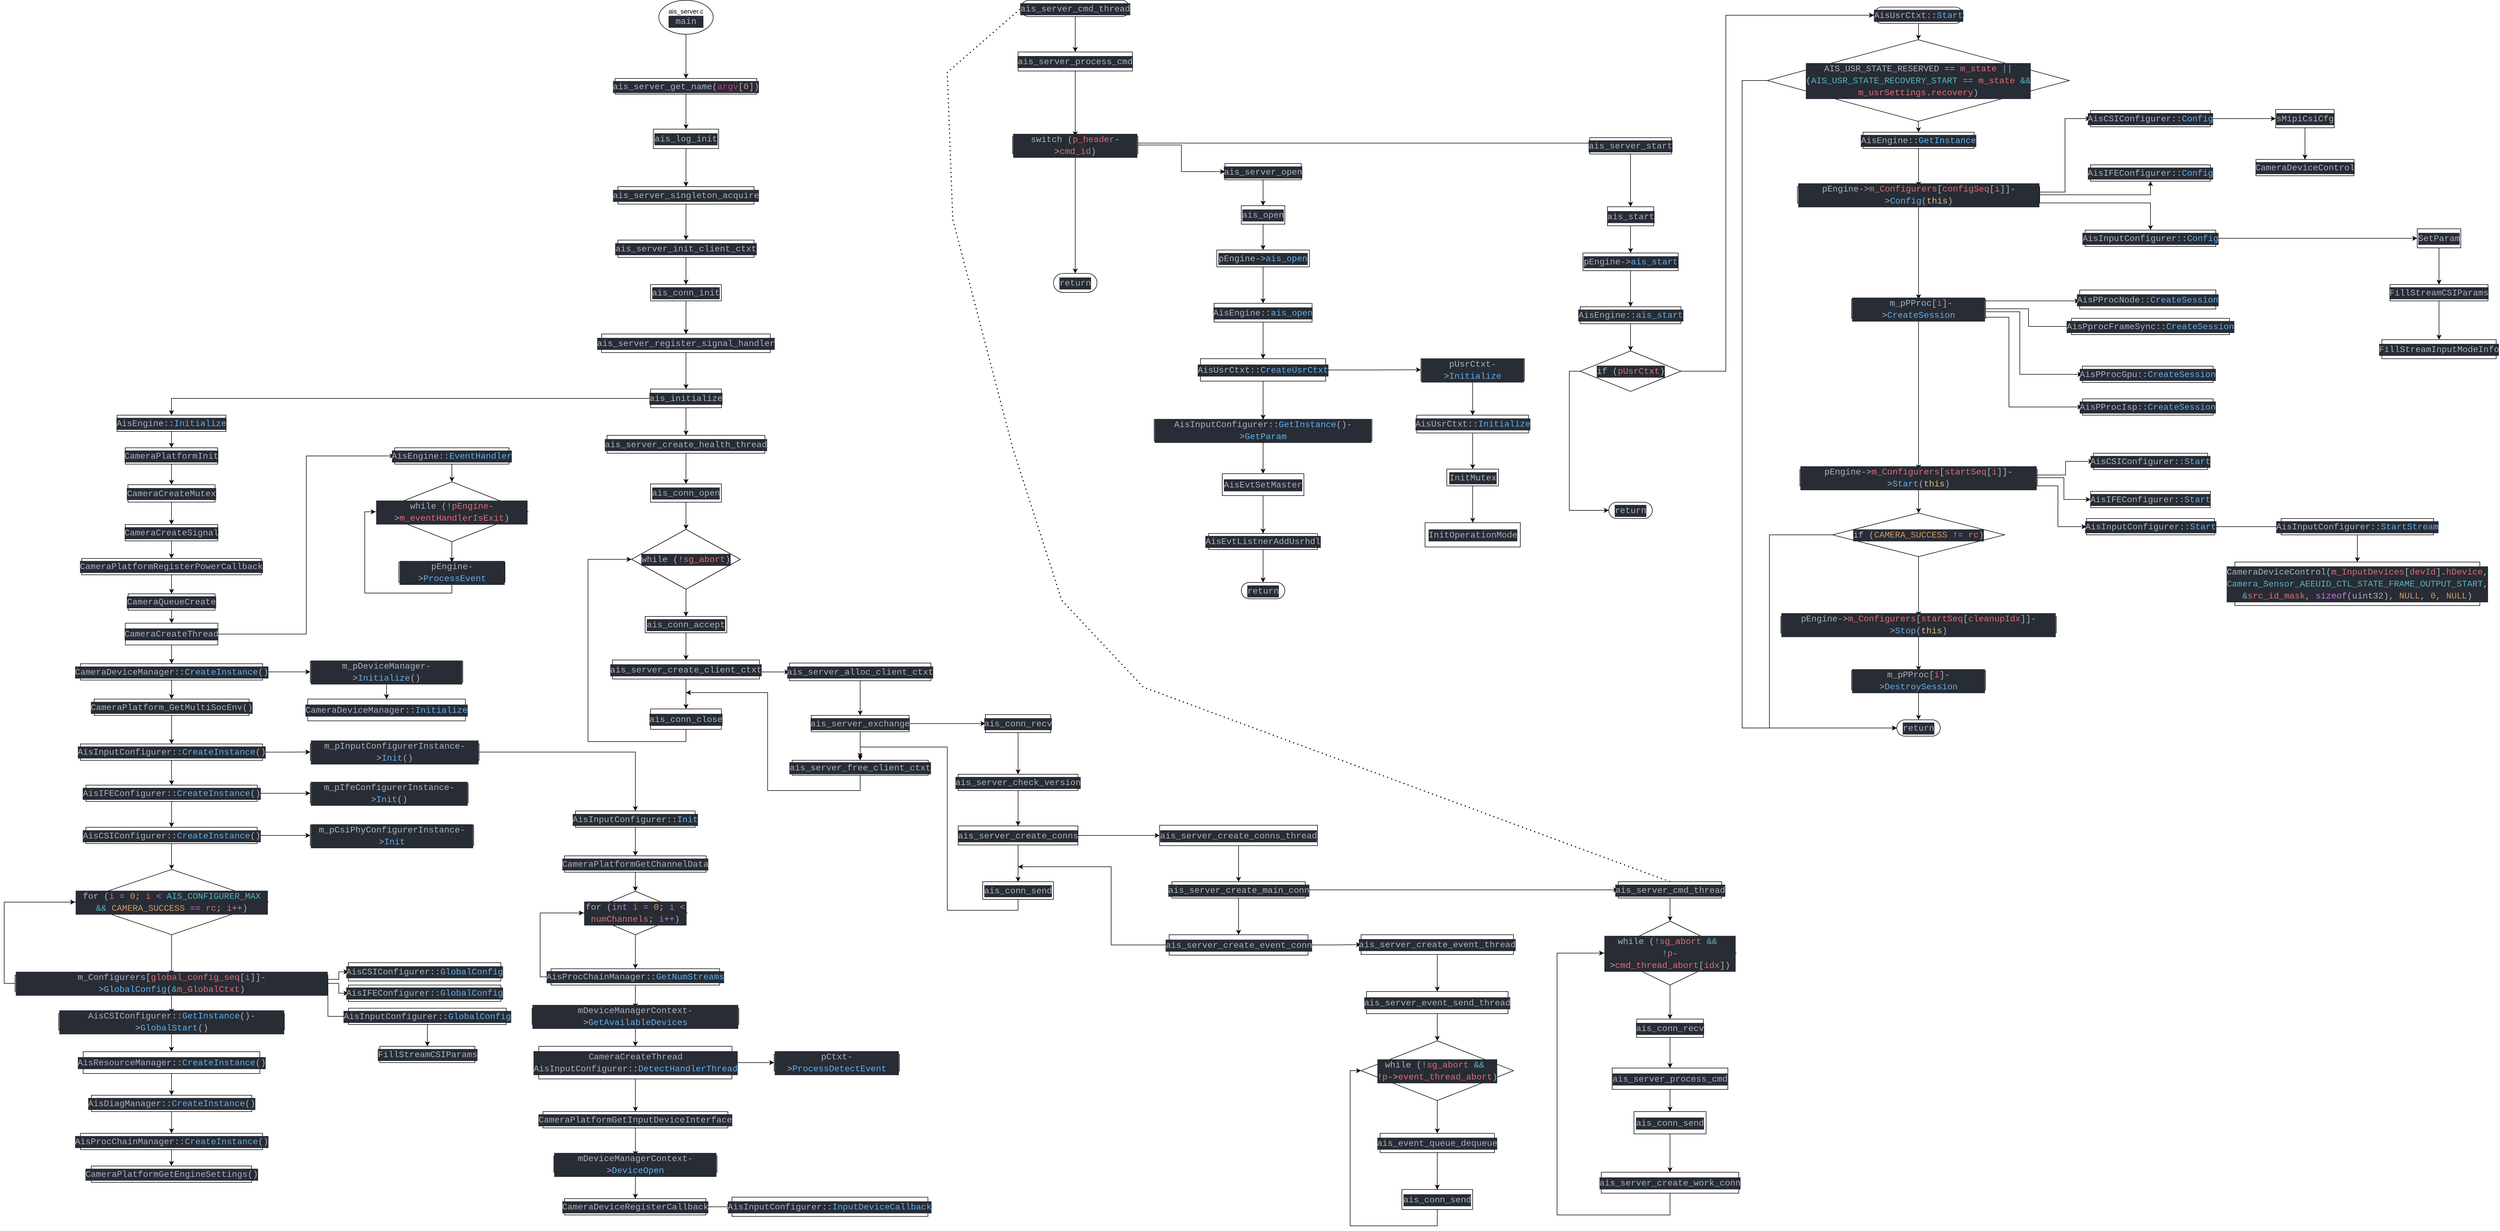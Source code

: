 <mxfile version="22.1.2" type="github">
  <diagram name="ページ1" id="MxcRHv74GQzbbk7w7Ox1">
    <mxGraphModel dx="5263" dy="1122" grid="1" gridSize="10" guides="1" tooltips="1" connect="1" arrows="0" fold="1" page="1" pageScale="1" pageWidth="827" pageHeight="1169" math="0" shadow="0">
      <root>
        <mxCell id="0" />
        <mxCell id="1" parent="0" />
        <mxCell id="vV6HZoT1D3aVIYh8rzCX-8" style="edgeStyle=orthogonalEdgeStyle;rounded=0;orthogonalLoop=1;jettySize=auto;html=1;entryX=0.5;entryY=0;entryDx=0;entryDy=0;exitX=0.5;exitY=1;exitDx=0;exitDy=0;" parent="1" source="vV6HZoT1D3aVIYh8rzCX-49" target="vV6HZoT1D3aVIYh8rzCX-2" edge="1">
          <mxGeometry relative="1" as="geometry">
            <mxPoint x="414" y="190" as="sourcePoint" />
          </mxGeometry>
        </mxCell>
        <mxCell id="vV6HZoT1D3aVIYh8rzCX-10" style="edgeStyle=orthogonalEdgeStyle;rounded=0;orthogonalLoop=1;jettySize=auto;html=1;entryX=0.5;entryY=0;entryDx=0;entryDy=0;" parent="1" source="vV6HZoT1D3aVIYh8rzCX-2" target="vV6HZoT1D3aVIYh8rzCX-9" edge="1">
          <mxGeometry relative="1" as="geometry" />
        </mxCell>
        <mxCell id="vV6HZoT1D3aVIYh8rzCX-2" value="&lt;div style=&quot;color: rgb(171, 178, 191); background-color: rgb(40, 44, 52); font-family: &amp;quot;Fira Code&amp;quot;, Consolas, &amp;quot;Courier New&amp;quot;, monospace; font-size: 16px; line-height: 22px;&quot;&gt;AisEngine::&lt;span style=&quot;color: #61afef;&quot;&gt;GetInstance&lt;/span&gt;&lt;/div&gt;" style="rounded=0;whiteSpace=wrap;html=1;" parent="1" vertex="1">
          <mxGeometry x="312" y="260" width="204" height="30" as="geometry" />
        </mxCell>
        <mxCell id="vV6HZoT1D3aVIYh8rzCX-7" style="edgeStyle=orthogonalEdgeStyle;rounded=0;orthogonalLoop=1;jettySize=auto;html=1;entryX=0.5;entryY=0;entryDx=0;entryDy=0;" parent="1" source="vV6HZoT1D3aVIYh8rzCX-4" target="vV6HZoT1D3aVIYh8rzCX-49" edge="1">
          <mxGeometry relative="1" as="geometry" />
        </mxCell>
        <mxCell id="vV6HZoT1D3aVIYh8rzCX-4" value="&lt;div style=&quot;color: rgb(171, 178, 191); background-color: rgb(40, 44, 52); font-family: &amp;quot;Fira Code&amp;quot;, Consolas, &amp;quot;Courier New&amp;quot;, monospace; font-size: 16px; line-height: 22px;&quot;&gt;AisUsrCtxt::&lt;span style=&quot;color: #61afef;&quot;&gt;Start&lt;/span&gt;&lt;/div&gt;" style="html=1;dashed=0;whiteSpace=wrap;shape=mxgraph.dfd.start" parent="1" vertex="1">
          <mxGeometry x="332" y="30" width="164" height="30" as="geometry" />
        </mxCell>
        <mxCell id="vV6HZoT1D3aVIYh8rzCX-5" value="" style="html=1;shadow=0;dashed=0;align=center;verticalAlign=middle;shape=mxgraph.arrows2.arrow;dy=0.6;dx=40;direction=south;notch=0;" parent="1" vertex="1">
          <mxGeometry x="390" y="60" height="30" as="geometry" />
        </mxCell>
        <mxCell id="vV6HZoT1D3aVIYh8rzCX-20" style="edgeStyle=orthogonalEdgeStyle;rounded=0;orthogonalLoop=1;jettySize=auto;html=1;entryX=0.5;entryY=0;entryDx=0;entryDy=0;" parent="1" source="vV6HZoT1D3aVIYh8rzCX-9" target="vV6HZoT1D3aVIYh8rzCX-17" edge="1">
          <mxGeometry relative="1" as="geometry">
            <Array as="points">
              <mxPoint x="840" y="390" />
            </Array>
          </mxGeometry>
        </mxCell>
        <mxCell id="vV6HZoT1D3aVIYh8rzCX-22" style="edgeStyle=orthogonalEdgeStyle;rounded=0;orthogonalLoop=1;jettySize=auto;html=1;entryX=0.5;entryY=1;entryDx=0;entryDy=0;" parent="1" source="vV6HZoT1D3aVIYh8rzCX-9" target="vV6HZoT1D3aVIYh8rzCX-13" edge="1">
          <mxGeometry relative="1" as="geometry" />
        </mxCell>
        <mxCell id="vV6HZoT1D3aVIYh8rzCX-24" value="" style="edgeStyle=orthogonalEdgeStyle;rounded=0;orthogonalLoop=1;jettySize=auto;html=1;" parent="1" source="vV6HZoT1D3aVIYh8rzCX-9" target="vV6HZoT1D3aVIYh8rzCX-23" edge="1">
          <mxGeometry relative="1" as="geometry" />
        </mxCell>
        <mxCell id="vV6HZoT1D3aVIYh8rzCX-53" style="edgeStyle=orthogonalEdgeStyle;rounded=0;orthogonalLoop=1;jettySize=auto;html=1;entryX=0;entryY=0.5;entryDx=0;entryDy=0;" parent="1" source="vV6HZoT1D3aVIYh8rzCX-9" target="vV6HZoT1D3aVIYh8rzCX-11" edge="1">
          <mxGeometry relative="1" as="geometry">
            <Array as="points">
              <mxPoint x="683" y="370" />
              <mxPoint x="683" y="235" />
            </Array>
          </mxGeometry>
        </mxCell>
        <mxCell id="vV6HZoT1D3aVIYh8rzCX-9" value="&lt;div style=&quot;color: rgb(171, 178, 191); background-color: rgb(40, 44, 52); font-family: &amp;quot;Fira Code&amp;quot;, Consolas, &amp;quot;Courier New&amp;quot;, monospace; font-size: 16px; line-height: 22px;&quot;&gt;pEngine-&amp;gt;&lt;span style=&quot;color: #e06c75;&quot;&gt;m_Configurers&lt;/span&gt;[&lt;span style=&quot;color: #e06c75;&quot;&gt;configSeq&lt;/span&gt;[&lt;span style=&quot;color: #e06c75;&quot;&gt;i&lt;/span&gt;]]-&amp;gt;&lt;span style=&quot;color: #61afef;&quot;&gt;Config&lt;/span&gt;(&lt;span style=&quot;color: #e5c07b;&quot;&gt;this&lt;/span&gt;)&lt;/div&gt;" style="rounded=0;whiteSpace=wrap;html=1;" parent="1" vertex="1">
          <mxGeometry x="191.5" y="360" width="445" height="30" as="geometry" />
        </mxCell>
        <mxCell id="UhzsABFHu11NXzJleBjR-13" style="edgeStyle=orthogonalEdgeStyle;rounded=0;orthogonalLoop=1;jettySize=auto;html=1;entryX=0;entryY=0.5;entryDx=0;entryDy=0;" edge="1" parent="1" source="vV6HZoT1D3aVIYh8rzCX-11" target="UhzsABFHu11NXzJleBjR-8">
          <mxGeometry relative="1" as="geometry" />
        </mxCell>
        <mxCell id="vV6HZoT1D3aVIYh8rzCX-11" value="&lt;div style=&quot;color: rgb(171, 178, 191); background-color: rgb(40, 44, 52); font-family: &amp;quot;Fira Code&amp;quot;, Consolas, &amp;quot;Courier New&amp;quot;, monospace; font-size: 16px; line-height: 22px;&quot;&gt;AisCSIConfigurer::&lt;span style=&quot;color: #61afef;&quot;&gt;Config&lt;/span&gt;&lt;/div&gt;" style="whiteSpace=wrap;html=1;rounded=0;" parent="1" vertex="1">
          <mxGeometry x="730" y="220" width="220" height="30" as="geometry" />
        </mxCell>
        <mxCell id="UhzsABFHu11NXzJleBjR-2" value="" style="edgeStyle=orthogonalEdgeStyle;rounded=0;orthogonalLoop=1;jettySize=auto;html=1;" edge="1" parent="1" source="vV6HZoT1D3aVIYh8rzCX-17" target="UhzsABFHu11NXzJleBjR-1">
          <mxGeometry relative="1" as="geometry" />
        </mxCell>
        <mxCell id="vV6HZoT1D3aVIYh8rzCX-17" value="&lt;div style=&quot;color: rgb(171, 178, 191); background-color: rgb(40, 44, 52); font-family: &amp;quot;Fira Code&amp;quot;, Consolas, &amp;quot;Courier New&amp;quot;, monospace; font-size: 16px; line-height: 22px;&quot;&gt;AisInputConfigurer::&lt;span style=&quot;color: #61afef;&quot;&gt;Config&lt;/span&gt;&lt;/div&gt;" style="whiteSpace=wrap;html=1;rounded=0;" parent="1" vertex="1">
          <mxGeometry x="720" y="440" width="240" height="30" as="geometry" />
        </mxCell>
        <mxCell id="vV6HZoT1D3aVIYh8rzCX-13" value="&lt;div style=&quot;color: rgb(171, 178, 191); background-color: rgb(40, 44, 52); font-family: &amp;quot;Fira Code&amp;quot;, Consolas, &amp;quot;Courier New&amp;quot;, monospace; font-size: 16px; line-height: 22px;&quot;&gt;AisIFEConfigurer::&lt;span style=&quot;color: #61afef;&quot;&gt;Config&lt;/span&gt;&lt;/div&gt;" style="whiteSpace=wrap;html=1;rounded=0;" parent="1" vertex="1">
          <mxGeometry x="730" y="320" width="220" height="30" as="geometry" />
        </mxCell>
        <mxCell id="vV6HZoT1D3aVIYh8rzCX-26" value="" style="edgeStyle=orthogonalEdgeStyle;rounded=0;orthogonalLoop=1;jettySize=auto;html=1;" parent="1" source="vV6HZoT1D3aVIYh8rzCX-23" target="vV6HZoT1D3aVIYh8rzCX-25" edge="1">
          <mxGeometry relative="1" as="geometry">
            <Array as="points">
              <mxPoint x="680" y="570" />
              <mxPoint x="680" y="570" />
            </Array>
          </mxGeometry>
        </mxCell>
        <mxCell id="vV6HZoT1D3aVIYh8rzCX-31" style="edgeStyle=orthogonalEdgeStyle;rounded=0;orthogonalLoop=1;jettySize=auto;html=1;entryX=0;entryY=0.5;entryDx=0;entryDy=0;" parent="1" source="vV6HZoT1D3aVIYh8rzCX-23" target="vV6HZoT1D3aVIYh8rzCX-28" edge="1">
          <mxGeometry relative="1" as="geometry">
            <Array as="points">
              <mxPoint x="600" y="590" />
              <mxPoint x="600" y="705" />
            </Array>
          </mxGeometry>
        </mxCell>
        <mxCell id="vV6HZoT1D3aVIYh8rzCX-32" style="edgeStyle=orthogonalEdgeStyle;rounded=0;orthogonalLoop=1;jettySize=auto;html=1;entryX=0;entryY=0.5;entryDx=0;entryDy=0;" parent="1" source="vV6HZoT1D3aVIYh8rzCX-23" target="vV6HZoT1D3aVIYh8rzCX-29" edge="1">
          <mxGeometry relative="1" as="geometry">
            <Array as="points">
              <mxPoint x="580" y="600" />
              <mxPoint x="580" y="765" />
            </Array>
          </mxGeometry>
        </mxCell>
        <mxCell id="vV6HZoT1D3aVIYh8rzCX-33" style="edgeStyle=orthogonalEdgeStyle;rounded=0;orthogonalLoop=1;jettySize=auto;html=1;" parent="1" source="vV6HZoT1D3aVIYh8rzCX-23" target="vV6HZoT1D3aVIYh8rzCX-34" edge="1">
          <mxGeometry relative="1" as="geometry">
            <mxPoint x="414" y="870" as="targetPoint" />
          </mxGeometry>
        </mxCell>
        <mxCell id="vV6HZoT1D3aVIYh8rzCX-57" style="edgeStyle=orthogonalEdgeStyle;rounded=0;orthogonalLoop=1;jettySize=auto;html=1;entryX=0;entryY=0.5;entryDx=0;entryDy=0;" parent="1" source="vV6HZoT1D3aVIYh8rzCX-23" target="vV6HZoT1D3aVIYh8rzCX-27" edge="1">
          <mxGeometry relative="1" as="geometry" />
        </mxCell>
        <mxCell id="vV6HZoT1D3aVIYh8rzCX-23" value="&lt;div style=&quot;color: rgb(171, 178, 191); background-color: rgb(40, 44, 52); font-family: &amp;quot;Fira Code&amp;quot;, Consolas, &amp;quot;Courier New&amp;quot;, monospace; font-size: 16px; line-height: 22px;&quot;&gt;&amp;nbsp;m_pPProc[&lt;span style=&quot;color: #e06c75;&quot;&gt;i&lt;/span&gt;]-&amp;gt;&lt;span style=&quot;color: #61afef;&quot;&gt;CreateSession&lt;/span&gt;&lt;/div&gt;" style="whiteSpace=wrap;html=1;rounded=0;" parent="1" vertex="1">
          <mxGeometry x="291" y="567" width="246" height="35" as="geometry" />
        </mxCell>
        <mxCell id="vV6HZoT1D3aVIYh8rzCX-25" value="&lt;div style=&quot;color: rgb(171, 178, 191); background-color: rgb(40, 44, 52); font-family: &amp;quot;Fira Code&amp;quot;, Consolas, &amp;quot;Courier New&amp;quot;, monospace; font-size: 16px; line-height: 22px;&quot;&gt;AisPProcNode::&lt;span style=&quot;color: #61afef;&quot;&gt;CreateSession&lt;/span&gt;&lt;/div&gt;" style="whiteSpace=wrap;html=1;rounded=0;" parent="1" vertex="1">
          <mxGeometry x="710" y="550" width="250" height="35" as="geometry" />
        </mxCell>
        <mxCell id="vV6HZoT1D3aVIYh8rzCX-27" value="&lt;div style=&quot;color: rgb(171, 178, 191); background-color: rgb(40, 44, 52); font-family: &amp;quot;Fira Code&amp;quot;, Consolas, &amp;quot;Courier New&amp;quot;, monospace; font-size: 16px; line-height: 22px;&quot;&gt;AisPprocFrameSync::&lt;span style=&quot;color: #61afef;&quot;&gt;CreateSession&lt;/span&gt;&lt;/div&gt;" style="rounded=0;whiteSpace=wrap;html=1;" parent="1" vertex="1">
          <mxGeometry x="695" y="602" width="290" height="30" as="geometry" />
        </mxCell>
        <mxCell id="vV6HZoT1D3aVIYh8rzCX-28" value="&lt;div style=&quot;color: rgb(171, 178, 191); background-color: rgb(40, 44, 52); font-family: &amp;quot;Fira Code&amp;quot;, Consolas, &amp;quot;Courier New&amp;quot;, monospace; font-size: 16px; line-height: 22px;&quot;&gt;AisPProcGpu::&lt;span style=&quot;color: #61afef;&quot;&gt;CreateSession&lt;/span&gt;&lt;/div&gt;" style="rounded=0;whiteSpace=wrap;html=1;" parent="1" vertex="1">
          <mxGeometry x="715" y="690" width="240" height="30" as="geometry" />
        </mxCell>
        <mxCell id="vV6HZoT1D3aVIYh8rzCX-29" value="&lt;div style=&quot;color: rgb(171, 178, 191); background-color: rgb(40, 44, 52); font-family: &amp;quot;Fira Code&amp;quot;, Consolas, &amp;quot;Courier New&amp;quot;, monospace; font-size: 16px; line-height: 22px;&quot;&gt;AisPProcIsp::&lt;span style=&quot;color: #61afef;&quot;&gt;CreateSession&lt;/span&gt;&lt;/div&gt;" style="rounded=0;whiteSpace=wrap;html=1;" parent="1" vertex="1">
          <mxGeometry x="715" y="750" width="240" height="30" as="geometry" />
        </mxCell>
        <mxCell id="vV6HZoT1D3aVIYh8rzCX-35" style="edgeStyle=orthogonalEdgeStyle;rounded=0;orthogonalLoop=1;jettySize=auto;html=1;" parent="1" source="vV6HZoT1D3aVIYh8rzCX-34" target="vV6HZoT1D3aVIYh8rzCX-36" edge="1">
          <mxGeometry relative="1" as="geometry">
            <mxPoint x="800" y="860" as="targetPoint" />
            <Array as="points">
              <mxPoint x="684" y="890" />
              <mxPoint x="684" y="865" />
            </Array>
          </mxGeometry>
        </mxCell>
        <mxCell id="vV6HZoT1D3aVIYh8rzCX-39" style="edgeStyle=orthogonalEdgeStyle;rounded=0;orthogonalLoop=1;jettySize=auto;html=1;" parent="1" source="vV6HZoT1D3aVIYh8rzCX-34" target="vV6HZoT1D3aVIYh8rzCX-40" edge="1">
          <mxGeometry relative="1" as="geometry">
            <mxPoint x="720" y="1010" as="targetPoint" />
            <Array as="points">
              <mxPoint x="670" y="910" />
              <mxPoint x="670" y="985" />
            </Array>
          </mxGeometry>
        </mxCell>
        <mxCell id="vV6HZoT1D3aVIYh8rzCX-41" style="edgeStyle=orthogonalEdgeStyle;rounded=0;orthogonalLoop=1;jettySize=auto;html=1;" parent="1" source="vV6HZoT1D3aVIYh8rzCX-34" target="vV6HZoT1D3aVIYh8rzCX-42" edge="1">
          <mxGeometry relative="1" as="geometry">
            <mxPoint x="414" y="990" as="targetPoint" />
          </mxGeometry>
        </mxCell>
        <mxCell id="vV6HZoT1D3aVIYh8rzCX-58" style="edgeStyle=orthogonalEdgeStyle;rounded=0;orthogonalLoop=1;jettySize=auto;html=1;entryX=0;entryY=0.5;entryDx=0;entryDy=0;" parent="1" source="vV6HZoT1D3aVIYh8rzCX-34" target="vV6HZoT1D3aVIYh8rzCX-38" edge="1">
          <mxGeometry relative="1" as="geometry" />
        </mxCell>
        <mxCell id="vV6HZoT1D3aVIYh8rzCX-34" value="&lt;div style=&quot;color: rgb(171, 178, 191); background-color: rgb(40, 44, 52); font-family: &amp;quot;Fira Code&amp;quot;, Consolas, &amp;quot;Courier New&amp;quot;, monospace; font-size: 16px; line-height: 22px;&quot;&gt;pEngine-&amp;gt;&lt;span style=&quot;color: #e06c75;&quot;&gt;m_Configurers&lt;/span&gt;[&lt;span style=&quot;color: #e06c75;&quot;&gt;startSeq&lt;/span&gt;[&lt;span style=&quot;color: #e06c75;&quot;&gt;i&lt;/span&gt;]]-&amp;gt;&lt;span style=&quot;color: #61afef;&quot;&gt;Start&lt;/span&gt;(&lt;span style=&quot;color: #e5c07b;&quot;&gt;this&lt;/span&gt;)&lt;/div&gt;" style="rounded=0;whiteSpace=wrap;html=1;" parent="1" vertex="1">
          <mxGeometry x="196" y="880" width="436" height="30" as="geometry" />
        </mxCell>
        <mxCell id="vV6HZoT1D3aVIYh8rzCX-36" value="&lt;div style=&quot;color: rgb(171, 178, 191); background-color: rgb(40, 44, 52); font-family: &amp;quot;Fira Code&amp;quot;, Consolas, &amp;quot;Courier New&amp;quot;, monospace; font-size: 16px; line-height: 22px;&quot;&gt;AisCSIConfigurer::&lt;span style=&quot;color: #61afef;&quot;&gt;Start&lt;/span&gt;&lt;/div&gt;" style="rounded=0;whiteSpace=wrap;html=1;" parent="1" vertex="1">
          <mxGeometry x="735" y="850" width="210" height="30" as="geometry" />
        </mxCell>
        <mxCell id="vV6HZoT1D3aVIYh8rzCX-38" value="&lt;div style=&quot;color: rgb(171, 178, 191); background-color: rgb(40, 44, 52); font-family: &amp;quot;Fira Code&amp;quot;, Consolas, &amp;quot;Courier New&amp;quot;, monospace; font-size: 16px; line-height: 22px;&quot;&gt;AisIFEConfigurer::&lt;span style=&quot;color: #61afef;&quot;&gt;Start&lt;/span&gt;&lt;/div&gt;" style="rounded=0;whiteSpace=wrap;html=1;" parent="1" vertex="1">
          <mxGeometry x="730" y="920" width="220" height="30" as="geometry" />
        </mxCell>
        <mxCell id="UhzsABFHu11NXzJleBjR-103" style="edgeStyle=orthogonalEdgeStyle;rounded=0;orthogonalLoop=1;jettySize=auto;html=1;exitX=1;exitY=0.5;exitDx=0;exitDy=0;entryX=0;entryY=0.5;entryDx=0;entryDy=0;" edge="1" parent="1" source="vV6HZoT1D3aVIYh8rzCX-40" target="UhzsABFHu11NXzJleBjR-102">
          <mxGeometry relative="1" as="geometry" />
        </mxCell>
        <mxCell id="vV6HZoT1D3aVIYh8rzCX-40" value="&lt;div style=&quot;color: rgb(171, 178, 191); background-color: rgb(40, 44, 52); font-family: &amp;quot;Fira Code&amp;quot;, Consolas, &amp;quot;Courier New&amp;quot;, monospace; font-size: 16px; line-height: 22px;&quot;&gt;AisInputConfigurer::&lt;span style=&quot;color: #61afef;&quot;&gt;Start&lt;/span&gt;&lt;/div&gt;" style="rounded=0;whiteSpace=wrap;html=1;" parent="1" vertex="1">
          <mxGeometry x="722.5" y="970" width="235" height="30" as="geometry" />
        </mxCell>
        <mxCell id="vV6HZoT1D3aVIYh8rzCX-44" value="" style="edgeStyle=orthogonalEdgeStyle;rounded=0;orthogonalLoop=1;jettySize=auto;html=1;" parent="1" source="vV6HZoT1D3aVIYh8rzCX-42" target="vV6HZoT1D3aVIYh8rzCX-43" edge="1">
          <mxGeometry relative="1" as="geometry" />
        </mxCell>
        <mxCell id="vV6HZoT1D3aVIYh8rzCX-42" value="&lt;div style=&quot;color: rgb(171, 178, 191); background-color: rgb(40, 44, 52); font-family: &amp;quot;Fira Code&amp;quot;, Consolas, &amp;quot;Courier New&amp;quot;, monospace; font-size: 16px; line-height: 22px;&quot;&gt;if (&lt;span style=&quot;color: #d19a66;&quot;&gt;CAMERA_SUCCESS&lt;/span&gt; &lt;span style=&quot;color: #c678dd;&quot;&gt;!=&lt;/span&gt; &lt;span style=&quot;color: #e06c75;&quot;&gt;rc&lt;/span&gt;)&lt;/div&gt;" style="rhombus;whiteSpace=wrap;html=1;" parent="1" vertex="1">
          <mxGeometry x="256" y="960" width="316" height="80" as="geometry" />
        </mxCell>
        <mxCell id="vV6HZoT1D3aVIYh8rzCX-46" value="" style="edgeStyle=orthogonalEdgeStyle;rounded=0;orthogonalLoop=1;jettySize=auto;html=1;" parent="1" source="vV6HZoT1D3aVIYh8rzCX-43" target="vV6HZoT1D3aVIYh8rzCX-45" edge="1">
          <mxGeometry relative="1" as="geometry" />
        </mxCell>
        <mxCell id="vV6HZoT1D3aVIYh8rzCX-43" value="&lt;div style=&quot;color: rgb(171, 178, 191); background-color: rgb(40, 44, 52); font-family: &amp;quot;Fira Code&amp;quot;, Consolas, &amp;quot;Courier New&amp;quot;, monospace; font-size: 16px; line-height: 22px;&quot;&gt;pEngine-&amp;gt;&lt;span style=&quot;color: #e06c75;&quot;&gt;m_Configurers&lt;/span&gt;[&lt;span style=&quot;color: #e06c75;&quot;&gt;startSeq&lt;/span&gt;[&lt;span style=&quot;color: #e06c75;&quot;&gt;cleanupIdx&lt;/span&gt;]]-&amp;gt;&lt;span style=&quot;color: #61afef;&quot;&gt;Stop&lt;/span&gt;(&lt;span style=&quot;color: #e5c07b;&quot;&gt;this&lt;/span&gt;)&lt;/div&gt;" style="whiteSpace=wrap;html=1;" parent="1" vertex="1">
          <mxGeometry x="161" y="1150" width="506" height="30" as="geometry" />
        </mxCell>
        <mxCell id="vV6HZoT1D3aVIYh8rzCX-45" value="&lt;div style=&quot;color: rgb(171, 178, 191); background-color: rgb(40, 44, 52); font-family: &amp;quot;Fira Code&amp;quot;, Consolas, &amp;quot;Courier New&amp;quot;, monospace; font-size: 16px; line-height: 22px;&quot;&gt;m_pPProc[&lt;span style=&quot;color: #e06c75;&quot;&gt;i&lt;/span&gt;]-&amp;gt;&lt;span style=&quot;color: #61afef;&quot;&gt;DestroySession&lt;/span&gt;&lt;/div&gt;" style="whiteSpace=wrap;html=1;" parent="1" vertex="1">
          <mxGeometry x="291" y="1250" width="246" height="35" as="geometry" />
        </mxCell>
        <mxCell id="vV6HZoT1D3aVIYh8rzCX-47" value="&lt;div style=&quot;color: rgb(171, 178, 191); background-color: rgb(40, 44, 52); font-family: &amp;quot;Fira Code&amp;quot;, Consolas, &amp;quot;Courier New&amp;quot;, monospace; font-size: 16px; line-height: 22px;&quot;&gt;return&lt;/div&gt;" style="html=1;dashed=0;whiteSpace=wrap;shape=mxgraph.dfd.start" parent="1" vertex="1">
          <mxGeometry x="374" y="1340" width="80" height="30" as="geometry" />
        </mxCell>
        <mxCell id="vV6HZoT1D3aVIYh8rzCX-48" style="edgeStyle=orthogonalEdgeStyle;rounded=0;orthogonalLoop=1;jettySize=auto;html=1;entryX=0.5;entryY=0.5;entryDx=0;entryDy=-15;entryPerimeter=0;" parent="1" source="vV6HZoT1D3aVIYh8rzCX-45" target="vV6HZoT1D3aVIYh8rzCX-47" edge="1">
          <mxGeometry relative="1" as="geometry" />
        </mxCell>
        <mxCell id="vV6HZoT1D3aVIYh8rzCX-49" value="&lt;div style=&quot;border-color: var(--border-color); color: rgb(171, 178, 191); background-color: rgb(40, 44, 52); font-family: &amp;quot;Fira Code&amp;quot;, Consolas, &amp;quot;Courier New&amp;quot;, monospace; font-size: 16px; line-height: 22px;&quot;&gt;AIS_USR_STATE_RESERVED&amp;nbsp;==&amp;nbsp;&lt;span style=&quot;border-color: var(--border-color); color: rgb(224, 108, 117);&quot;&gt;m_state&lt;/span&gt;&amp;nbsp;&lt;span style=&quot;border-color: var(--border-color); color: rgb(86, 182, 194);&quot;&gt;||&lt;/span&gt;&lt;/div&gt;&lt;div style=&quot;border-color: var(--border-color); color: rgb(171, 178, 191); background-color: rgb(40, 44, 52); font-family: &amp;quot;Fira Code&amp;quot;, Consolas, &amp;quot;Courier New&amp;quot;, monospace; font-size: 16px; line-height: 22px;&quot;&gt;(&lt;span style=&quot;border-color: var(--border-color); color: rgb(86, 182, 194);&quot;&gt;AIS_USR_STATE_RECOVERY_START&lt;/span&gt;&amp;nbsp;&lt;span style=&quot;border-color: var(--border-color); color: rgb(198, 120, 221);&quot;&gt;==&lt;/span&gt;&amp;nbsp;&lt;span style=&quot;border-color: var(--border-color); color: rgb(224, 108, 117);&quot;&gt;m_state&lt;/span&gt;&amp;nbsp;&lt;span style=&quot;border-color: var(--border-color); color: rgb(86, 182, 194);&quot;&gt;&amp;amp;&amp;amp;&lt;/span&gt;&lt;/div&gt;&lt;div style=&quot;border-color: var(--border-color); color: rgb(171, 178, 191); background-color: rgb(40, 44, 52); font-family: &amp;quot;Fira Code&amp;quot;, Consolas, &amp;quot;Courier New&amp;quot;, monospace; font-size: 16px; line-height: 22px;&quot;&gt;&lt;span style=&quot;border-color: var(--border-color); color: rgb(224, 108, 117);&quot;&gt;m_usrSettings&lt;/span&gt;.&lt;span style=&quot;border-color: var(--border-color); color: rgb(224, 108, 117);&quot;&gt;recovery&lt;/span&gt;)&lt;/div&gt;" style="rhombus;whiteSpace=wrap;html=1;" parent="1" vertex="1">
          <mxGeometry x="136" y="90" width="555" height="150" as="geometry" />
        </mxCell>
        <mxCell id="vV6HZoT1D3aVIYh8rzCX-51" style="edgeStyle=orthogonalEdgeStyle;rounded=0;orthogonalLoop=1;jettySize=auto;html=1;entryX=0;entryY=0.5;entryDx=0;entryDy=0;entryPerimeter=0;" parent="1" source="vV6HZoT1D3aVIYh8rzCX-49" target="vV6HZoT1D3aVIYh8rzCX-47" edge="1">
          <mxGeometry relative="1" as="geometry">
            <Array as="points">
              <mxPoint x="90" y="165" />
              <mxPoint x="90" y="1355" />
            </Array>
          </mxGeometry>
        </mxCell>
        <mxCell id="vV6HZoT1D3aVIYh8rzCX-52" style="edgeStyle=orthogonalEdgeStyle;rounded=0;orthogonalLoop=1;jettySize=auto;html=1;entryX=0;entryY=0.5;entryDx=0;entryDy=0;entryPerimeter=0;" parent="1" source="vV6HZoT1D3aVIYh8rzCX-42" target="vV6HZoT1D3aVIYh8rzCX-47" edge="1">
          <mxGeometry relative="1" as="geometry">
            <Array as="points">
              <mxPoint x="140" y="1000" />
              <mxPoint x="140" y="1355" />
            </Array>
          </mxGeometry>
        </mxCell>
        <mxCell id="vV6HZoT1D3aVIYh8rzCX-62" value="" style="edgeStyle=orthogonalEdgeStyle;rounded=0;orthogonalLoop=1;jettySize=auto;html=1;" parent="1" source="vV6HZoT1D3aVIYh8rzCX-60" target="vV6HZoT1D3aVIYh8rzCX-61" edge="1">
          <mxGeometry relative="1" as="geometry" />
        </mxCell>
        <mxCell id="vV6HZoT1D3aVIYh8rzCX-60" value="&lt;div style=&quot;color: rgb(171, 178, 191); background-color: rgb(40, 44, 52); font-family: &amp;quot;Fira Code&amp;quot;, Consolas, &amp;quot;Courier New&amp;quot;, monospace; font-size: 16px; line-height: 22px;&quot;&gt;ais_server_cmd_thread&lt;/div&gt;" style="html=1;dashed=0;whiteSpace=wrap;shape=mxgraph.dfd.start" parent="1" vertex="1">
          <mxGeometry x="-1235" y="17.5" width="200" height="30" as="geometry" />
        </mxCell>
        <mxCell id="vV6HZoT1D3aVIYh8rzCX-64" value="" style="edgeStyle=orthogonalEdgeStyle;rounded=0;orthogonalLoop=1;jettySize=auto;html=1;" parent="1" source="vV6HZoT1D3aVIYh8rzCX-61" target="vV6HZoT1D3aVIYh8rzCX-67" edge="1">
          <mxGeometry relative="1" as="geometry">
            <mxPoint x="-1135" y="215.5" as="targetPoint" />
          </mxGeometry>
        </mxCell>
        <mxCell id="vV6HZoT1D3aVIYh8rzCX-61" value="&lt;div style=&quot;color: rgb(171, 178, 191); background-color: rgb(40, 44, 52); font-family: &amp;quot;Fira Code&amp;quot;, Consolas, &amp;quot;Courier New&amp;quot;, monospace; font-size: 16px; line-height: 22px;&quot;&gt;ais_server_process_cmd&lt;/div&gt;" style="whiteSpace=wrap;html=1;dashed=0;" parent="1" vertex="1">
          <mxGeometry x="-1240" y="112.5" width="210" height="35" as="geometry" />
        </mxCell>
        <mxCell id="vV6HZoT1D3aVIYh8rzCX-88" value="" style="edgeStyle=orthogonalEdgeStyle;rounded=0;orthogonalLoop=1;jettySize=auto;html=1;" parent="1" source="vV6HZoT1D3aVIYh8rzCX-66" target="vV6HZoT1D3aVIYh8rzCX-87" edge="1">
          <mxGeometry relative="1" as="geometry" />
        </mxCell>
        <mxCell id="vV6HZoT1D3aVIYh8rzCX-66" value="&lt;div style=&quot;color: rgb(171, 178, 191); background-color: rgb(40, 44, 52); font-family: &amp;quot;Fira Code&amp;quot;, Consolas, &amp;quot;Courier New&amp;quot;, monospace; font-size: 16px; line-height: 22px;&quot;&gt;ais_server_open&lt;/div&gt;" style="rounded=0;whiteSpace=wrap;html=1;" parent="1" vertex="1">
          <mxGeometry x="-860" y="317.5" width="140" height="30" as="geometry" />
        </mxCell>
        <mxCell id="vV6HZoT1D3aVIYh8rzCX-70" style="edgeStyle=orthogonalEdgeStyle;rounded=0;orthogonalLoop=1;jettySize=auto;html=1;" parent="1" source="vV6HZoT1D3aVIYh8rzCX-67" target="vV6HZoT1D3aVIYh8rzCX-71" edge="1">
          <mxGeometry relative="1" as="geometry">
            <mxPoint x="-1135" y="447.5" as="targetPoint" />
          </mxGeometry>
        </mxCell>
        <mxCell id="vV6HZoT1D3aVIYh8rzCX-72" style="edgeStyle=orthogonalEdgeStyle;rounded=0;orthogonalLoop=1;jettySize=auto;html=1;entryX=0;entryY=0.5;entryDx=0;entryDy=0;" parent="1" source="vV6HZoT1D3aVIYh8rzCX-67" target="vV6HZoT1D3aVIYh8rzCX-69" edge="1">
          <mxGeometry relative="1" as="geometry">
            <Array as="points">
              <mxPoint x="-140" y="280" />
            </Array>
          </mxGeometry>
        </mxCell>
        <mxCell id="vV6HZoT1D3aVIYh8rzCX-95" style="edgeStyle=orthogonalEdgeStyle;rounded=0;orthogonalLoop=1;jettySize=auto;html=1;entryX=0;entryY=0.5;entryDx=0;entryDy=0;" parent="1" source="vV6HZoT1D3aVIYh8rzCX-67" target="vV6HZoT1D3aVIYh8rzCX-66" edge="1">
          <mxGeometry relative="1" as="geometry" />
        </mxCell>
        <mxCell id="vV6HZoT1D3aVIYh8rzCX-67" value="&lt;div style=&quot;color: rgb(171, 178, 191); background-color: rgb(40, 44, 52); font-family: &amp;quot;Fira Code&amp;quot;, Consolas, &amp;quot;Courier New&amp;quot;, monospace; font-size: 16px; line-height: 22px;&quot;&gt;switch (&lt;span style=&quot;color: #e06c75;&quot;&gt;p_header&lt;/span&gt;-&amp;gt;&lt;span style=&quot;color: #e06c75;&quot;&gt;cmd_id&lt;/span&gt;)&lt;/div&gt;" style="rounded=0;whiteSpace=wrap;html=1;" parent="1" vertex="1">
          <mxGeometry x="-1250" y="267.5" width="230" height="32" as="geometry" />
        </mxCell>
        <mxCell id="vV6HZoT1D3aVIYh8rzCX-74" value="" style="edgeStyle=orthogonalEdgeStyle;rounded=0;orthogonalLoop=1;jettySize=auto;html=1;" parent="1" source="vV6HZoT1D3aVIYh8rzCX-69" target="vV6HZoT1D3aVIYh8rzCX-73" edge="1">
          <mxGeometry relative="1" as="geometry" />
        </mxCell>
        <mxCell id="vV6HZoT1D3aVIYh8rzCX-69" value="&lt;div style=&quot;color: rgb(171, 178, 191); background-color: rgb(40, 44, 52); font-family: &amp;quot;Fira Code&amp;quot;, Consolas, &amp;quot;Courier New&amp;quot;, monospace; font-size: 16px; line-height: 22px;&quot;&gt;ais_server_start&lt;/div&gt;" style="rounded=0;whiteSpace=wrap;html=1;" parent="1" vertex="1">
          <mxGeometry x="-190" y="270" width="150" height="30" as="geometry" />
        </mxCell>
        <mxCell id="vV6HZoT1D3aVIYh8rzCX-71" value="&lt;div style=&quot;color: rgb(171, 178, 191); background-color: rgb(40, 44, 52); font-family: &amp;quot;Fira Code&amp;quot;, Consolas, &amp;quot;Courier New&amp;quot;, monospace; font-size: 16px; line-height: 22px;&quot;&gt;return&lt;/div&gt;" style="html=1;dashed=0;whiteSpace=wrap;shape=mxgraph.dfd.start" parent="1" vertex="1">
          <mxGeometry x="-1175" y="519.5" width="80" height="35" as="geometry" />
        </mxCell>
        <mxCell id="vV6HZoT1D3aVIYh8rzCX-76" value="" style="edgeStyle=orthogonalEdgeStyle;rounded=0;orthogonalLoop=1;jettySize=auto;html=1;" parent="1" source="vV6HZoT1D3aVIYh8rzCX-73" target="vV6HZoT1D3aVIYh8rzCX-75" edge="1">
          <mxGeometry relative="1" as="geometry" />
        </mxCell>
        <mxCell id="vV6HZoT1D3aVIYh8rzCX-73" value="&lt;div style=&quot;color: rgb(171, 178, 191); background-color: rgb(40, 44, 52); font-family: &amp;quot;Fira Code&amp;quot;, Consolas, &amp;quot;Courier New&amp;quot;, monospace; font-size: 16px; line-height: 22px;&quot;&gt;ais_start&lt;/div&gt;" style="whiteSpace=wrap;html=1;rounded=0;" parent="1" vertex="1">
          <mxGeometry x="-157.5" y="397" width="85" height="35" as="geometry" />
        </mxCell>
        <mxCell id="vV6HZoT1D3aVIYh8rzCX-78" value="" style="edgeStyle=orthogonalEdgeStyle;rounded=0;orthogonalLoop=1;jettySize=auto;html=1;" parent="1" source="vV6HZoT1D3aVIYh8rzCX-75" target="vV6HZoT1D3aVIYh8rzCX-77" edge="1">
          <mxGeometry relative="1" as="geometry" />
        </mxCell>
        <mxCell id="vV6HZoT1D3aVIYh8rzCX-75" value="&lt;div style=&quot;color: rgb(171, 178, 191); background-color: rgb(40, 44, 52); font-family: &amp;quot;Fira Code&amp;quot;, Consolas, &amp;quot;Courier New&amp;quot;, monospace; font-size: 16px; line-height: 22px;&quot;&gt;pEngine-&amp;gt;&lt;span style=&quot;color: #61afef;&quot;&gt;ais_start&lt;/span&gt;&lt;/div&gt;" style="whiteSpace=wrap;html=1;rounded=0;" parent="1" vertex="1">
          <mxGeometry x="-202.5" y="482" width="175" height="32.5" as="geometry" />
        </mxCell>
        <mxCell id="vV6HZoT1D3aVIYh8rzCX-82" value="" style="edgeStyle=orthogonalEdgeStyle;rounded=0;orthogonalLoop=1;jettySize=auto;html=1;" parent="1" source="vV6HZoT1D3aVIYh8rzCX-77" target="vV6HZoT1D3aVIYh8rzCX-81" edge="1">
          <mxGeometry relative="1" as="geometry" />
        </mxCell>
        <mxCell id="vV6HZoT1D3aVIYh8rzCX-77" value="&lt;div style=&quot;color: rgb(171, 178, 191); background-color: rgb(40, 44, 52); font-family: &amp;quot;Fira Code&amp;quot;, Consolas, &amp;quot;Courier New&amp;quot;, monospace; font-size: 16px; line-height: 22px;&quot;&gt;AisEngine::&lt;span style=&quot;color: #61afef;&quot;&gt;ais_start&lt;/span&gt;&lt;/div&gt;" style="whiteSpace=wrap;html=1;rounded=0;" parent="1" vertex="1">
          <mxGeometry x="-207.5" y="580.75" width="185" height="31.25" as="geometry" />
        </mxCell>
        <mxCell id="vV6HZoT1D3aVIYh8rzCX-84" value="" style="edgeStyle=orthogonalEdgeStyle;rounded=0;orthogonalLoop=1;jettySize=auto;html=1;entryX=0;entryY=0.5;entryDx=0;entryDy=0;entryPerimeter=0;" parent="1" source="vV6HZoT1D3aVIYh8rzCX-81" target="vV6HZoT1D3aVIYh8rzCX-4" edge="1">
          <mxGeometry relative="1" as="geometry">
            <mxPoint x="-395" y="851.57" as="targetPoint" />
            <Array as="points">
              <mxPoint x="60" y="699" />
              <mxPoint x="60" y="45" />
            </Array>
          </mxGeometry>
        </mxCell>
        <mxCell id="vV6HZoT1D3aVIYh8rzCX-81" value="&lt;div style=&quot;color: rgb(171, 178, 191); background-color: rgb(40, 44, 52); font-family: &amp;quot;Fira Code&amp;quot;, Consolas, &amp;quot;Courier New&amp;quot;, monospace; font-size: 16px; line-height: 22px;&quot;&gt;if (&lt;span style=&quot;color: #e06c75;&quot;&gt;pUsrCtxt&lt;/span&gt;)&lt;/div&gt;" style="rhombus;whiteSpace=wrap;html=1;rounded=0;" parent="1" vertex="1">
          <mxGeometry x="-207.5" y="662" width="185" height="74.38" as="geometry" />
        </mxCell>
        <mxCell id="vV6HZoT1D3aVIYh8rzCX-90" value="" style="edgeStyle=orthogonalEdgeStyle;rounded=0;orthogonalLoop=1;jettySize=auto;html=1;" parent="1" source="vV6HZoT1D3aVIYh8rzCX-87" target="vV6HZoT1D3aVIYh8rzCX-89" edge="1">
          <mxGeometry relative="1" as="geometry" />
        </mxCell>
        <mxCell id="vV6HZoT1D3aVIYh8rzCX-87" value="&lt;div style=&quot;color: rgb(171, 178, 191); background-color: rgb(40, 44, 52); font-family: &amp;quot;Fira Code&amp;quot;, Consolas, &amp;quot;Courier New&amp;quot;, monospace; font-size: 16px; line-height: 22px;&quot;&gt;ais_open&lt;/div&gt;" style="whiteSpace=wrap;html=1;rounded=0;" parent="1" vertex="1">
          <mxGeometry x="-830" y="395" width="80" height="34" as="geometry" />
        </mxCell>
        <mxCell id="vV6HZoT1D3aVIYh8rzCX-92" value="" style="edgeStyle=orthogonalEdgeStyle;rounded=0;orthogonalLoop=1;jettySize=auto;html=1;" parent="1" source="vV6HZoT1D3aVIYh8rzCX-89" target="vV6HZoT1D3aVIYh8rzCX-91" edge="1">
          <mxGeometry relative="1" as="geometry" />
        </mxCell>
        <mxCell id="vV6HZoT1D3aVIYh8rzCX-89" value="&lt;div style=&quot;color: rgb(171, 178, 191); background-color: rgb(40, 44, 52); font-family: &amp;quot;Fira Code&amp;quot;, Consolas, &amp;quot;Courier New&amp;quot;, monospace; font-size: 16px; line-height: 22px;&quot;&gt;pEngine-&amp;gt;&lt;span style=&quot;color: #61afef;&quot;&gt;ais_open&lt;/span&gt;&lt;/div&gt;" style="whiteSpace=wrap;html=1;rounded=0;" parent="1" vertex="1">
          <mxGeometry x="-875" y="476.5" width="170" height="31" as="geometry" />
        </mxCell>
        <mxCell id="vV6HZoT1D3aVIYh8rzCX-94" value="" style="edgeStyle=orthogonalEdgeStyle;rounded=0;orthogonalLoop=1;jettySize=auto;html=1;" parent="1" source="vV6HZoT1D3aVIYh8rzCX-91" target="vV6HZoT1D3aVIYh8rzCX-93" edge="1">
          <mxGeometry relative="1" as="geometry" />
        </mxCell>
        <mxCell id="vV6HZoT1D3aVIYh8rzCX-91" value="&lt;div style=&quot;color: rgb(171, 178, 191); background-color: rgb(40, 44, 52); font-family: &amp;quot;Fira Code&amp;quot;, Consolas, &amp;quot;Courier New&amp;quot;, monospace; font-size: 16px; line-height: 22px;&quot;&gt;AisEngine::&lt;span style=&quot;color: #61afef;&quot;&gt;ais_open&lt;/span&gt;&lt;/div&gt;" style="whiteSpace=wrap;html=1;rounded=0;" parent="1" vertex="1">
          <mxGeometry x="-880" y="574.5" width="180" height="34.5" as="geometry" />
        </mxCell>
        <mxCell id="vV6HZoT1D3aVIYh8rzCX-97" value="" style="edgeStyle=orthogonalEdgeStyle;rounded=0;orthogonalLoop=1;jettySize=auto;html=1;" parent="1" source="vV6HZoT1D3aVIYh8rzCX-93" target="vV6HZoT1D3aVIYh8rzCX-96" edge="1">
          <mxGeometry relative="1" as="geometry" />
        </mxCell>
        <mxCell id="vV6HZoT1D3aVIYh8rzCX-109" value="" style="edgeStyle=orthogonalEdgeStyle;rounded=0;orthogonalLoop=1;jettySize=auto;html=1;entryX=0;entryY=0.5;entryDx=0;entryDy=0;" parent="1" source="vV6HZoT1D3aVIYh8rzCX-93" target="vV6HZoT1D3aVIYh8rzCX-108" edge="1">
          <mxGeometry relative="1" as="geometry">
            <mxPoint x="-590" y="696.7" as="targetPoint" />
          </mxGeometry>
        </mxCell>
        <mxCell id="vV6HZoT1D3aVIYh8rzCX-93" value="&lt;div style=&quot;color: rgb(171, 178, 191); background-color: rgb(40, 44, 52); font-family: &amp;quot;Fira Code&amp;quot;, Consolas, &amp;quot;Courier New&amp;quot;, monospace; font-size: 16px; line-height: 22px;&quot;&gt;AisUsrCtxt::&lt;span style=&quot;color: #61afef;&quot;&gt;CreateUsrCtxt&lt;/span&gt;&lt;/div&gt;" style="whiteSpace=wrap;html=1;rounded=0;" parent="1" vertex="1">
          <mxGeometry x="-905" y="676.25" width="230" height="41.25" as="geometry" />
        </mxCell>
        <mxCell id="vV6HZoT1D3aVIYh8rzCX-99" value="" style="edgeStyle=orthogonalEdgeStyle;rounded=0;orthogonalLoop=1;jettySize=auto;html=1;" parent="1" source="vV6HZoT1D3aVIYh8rzCX-96" target="vV6HZoT1D3aVIYh8rzCX-98" edge="1">
          <mxGeometry relative="1" as="geometry" />
        </mxCell>
        <mxCell id="vV6HZoT1D3aVIYh8rzCX-96" value="&lt;div style=&quot;color: rgb(171, 178, 191); background-color: rgb(40, 44, 52); font-family: &amp;quot;Fira Code&amp;quot;, Consolas, &amp;quot;Courier New&amp;quot;, monospace; font-size: 16px; line-height: 22px;&quot;&gt;AisInputConfigurer::&lt;span style=&quot;color: #61afef;&quot;&gt;GetInstance&lt;/span&gt;()-&amp;gt;&lt;span style=&quot;color: #61afef;&quot;&gt;GetParam&lt;/span&gt;&lt;/div&gt;" style="whiteSpace=wrap;html=1;rounded=0;" parent="1" vertex="1">
          <mxGeometry x="-990" y="788.13" width="400" height="39.37" as="geometry" />
        </mxCell>
        <mxCell id="vV6HZoT1D3aVIYh8rzCX-101" value="" style="edgeStyle=orthogonalEdgeStyle;rounded=0;orthogonalLoop=1;jettySize=auto;html=1;" parent="1" source="vV6HZoT1D3aVIYh8rzCX-98" target="vV6HZoT1D3aVIYh8rzCX-100" edge="1">
          <mxGeometry relative="1" as="geometry" />
        </mxCell>
        <mxCell id="vV6HZoT1D3aVIYh8rzCX-98" value="&lt;div style=&quot;color: rgb(171, 178, 191); background-color: rgb(40, 44, 52); font-family: &amp;quot;Fira Code&amp;quot;, Consolas, &amp;quot;Courier New&amp;quot;, monospace; font-size: 16px; line-height: 22px;&quot;&gt;AisEvtSetMaster&lt;/div&gt;" style="whiteSpace=wrap;html=1;rounded=0;" parent="1" vertex="1">
          <mxGeometry x="-865" y="887.5" width="150" height="40.32" as="geometry" />
        </mxCell>
        <mxCell id="vV6HZoT1D3aVIYh8rzCX-104" value="" style="edgeStyle=orthogonalEdgeStyle;rounded=0;orthogonalLoop=1;jettySize=auto;html=1;" parent="1" source="vV6HZoT1D3aVIYh8rzCX-100" target="vV6HZoT1D3aVIYh8rzCX-103" edge="1">
          <mxGeometry relative="1" as="geometry" />
        </mxCell>
        <mxCell id="vV6HZoT1D3aVIYh8rzCX-100" value="&lt;div style=&quot;color: rgb(171, 178, 191); background-color: rgb(40, 44, 52); font-family: &amp;quot;Fira Code&amp;quot;, Consolas, &amp;quot;Courier New&amp;quot;, monospace; font-size: 16px; line-height: 22px;&quot;&gt;AisEvtListnerAddUsrhdl&lt;/div&gt;" style="whiteSpace=wrap;html=1;rounded=0;" parent="1" vertex="1">
          <mxGeometry x="-890" y="997.5" width="200" height="29.52" as="geometry" />
        </mxCell>
        <mxCell id="vV6HZoT1D3aVIYh8rzCX-103" value="&lt;div style=&quot;color: rgb(171, 178, 191); background-color: rgb(40, 44, 52); font-family: &amp;quot;Fira Code&amp;quot;, Consolas, &amp;quot;Courier New&amp;quot;, monospace; font-size: 16px; line-height: 22px;&quot;&gt;return&lt;/div&gt;" style="html=1;dashed=0;whiteSpace=wrap;shape=mxgraph.dfd.start" parent="1" vertex="1">
          <mxGeometry x="-830" y="1087.5" width="80" height="30" as="geometry" />
        </mxCell>
        <mxCell id="vV6HZoT1D3aVIYh8rzCX-105" value="&lt;div style=&quot;color: rgb(171, 178, 191); background-color: rgb(40, 44, 52); font-family: &amp;quot;Fira Code&amp;quot;, Consolas, &amp;quot;Courier New&amp;quot;, monospace; font-size: 16px; line-height: 22px;&quot;&gt;return&lt;/div&gt;" style="html=1;dashed=0;whiteSpace=wrap;shape=mxgraph.dfd.start" parent="1" vertex="1">
          <mxGeometry x="-155" y="940" width="80" height="30" as="geometry" />
        </mxCell>
        <mxCell id="vV6HZoT1D3aVIYh8rzCX-107" style="edgeStyle=orthogonalEdgeStyle;rounded=0;orthogonalLoop=1;jettySize=auto;html=1;exitX=0;exitY=0.5;exitDx=0;exitDy=0;entryX=0;entryY=0.5;entryDx=0;entryDy=0;entryPerimeter=0;" parent="1" source="vV6HZoT1D3aVIYh8rzCX-81" target="vV6HZoT1D3aVIYh8rzCX-105" edge="1">
          <mxGeometry relative="1" as="geometry" />
        </mxCell>
        <mxCell id="vV6HZoT1D3aVIYh8rzCX-111" value="" style="edgeStyle=orthogonalEdgeStyle;rounded=0;orthogonalLoop=1;jettySize=auto;html=1;" parent="1" source="vV6HZoT1D3aVIYh8rzCX-108" target="vV6HZoT1D3aVIYh8rzCX-110" edge="1">
          <mxGeometry relative="1" as="geometry" />
        </mxCell>
        <mxCell id="vV6HZoT1D3aVIYh8rzCX-108" value="&lt;div style=&quot;color: rgb(171, 178, 191); background-color: rgb(40, 44, 52); font-family: &amp;quot;Fira Code&amp;quot;, Consolas, &amp;quot;Courier New&amp;quot;, monospace; font-size: 16px; line-height: 22px;&quot;&gt;pUsrCtxt-&amp;gt;&lt;span style=&quot;color: #61afef;&quot;&gt;Initialize&lt;/span&gt;&lt;/div&gt;" style="whiteSpace=wrap;html=1;rounded=0;" parent="1" vertex="1">
          <mxGeometry x="-500" y="676.25" width="190" height="40.63" as="geometry" />
        </mxCell>
        <mxCell id="vV6HZoT1D3aVIYh8rzCX-113" value="" style="edgeStyle=orthogonalEdgeStyle;rounded=0;orthogonalLoop=1;jettySize=auto;html=1;" parent="1" source="vV6HZoT1D3aVIYh8rzCX-110" target="vV6HZoT1D3aVIYh8rzCX-112" edge="1">
          <mxGeometry relative="1" as="geometry" />
        </mxCell>
        <mxCell id="vV6HZoT1D3aVIYh8rzCX-110" value="&lt;div style=&quot;color: rgb(171, 178, 191); background-color: rgb(40, 44, 52); font-family: &amp;quot;Fira Code&amp;quot;, Consolas, &amp;quot;Courier New&amp;quot;, monospace; font-size: 16px; line-height: 22px;&quot;&gt;AisUsrCtxt::&lt;span style=&quot;color: #61afef;&quot;&gt;Initialize&lt;/span&gt;&lt;/div&gt;" style="whiteSpace=wrap;html=1;rounded=0;" parent="1" vertex="1">
          <mxGeometry x="-507.5" y="780" width="205" height="32.8" as="geometry" />
        </mxCell>
        <mxCell id="vV6HZoT1D3aVIYh8rzCX-115" value="" style="edgeStyle=orthogonalEdgeStyle;rounded=0;orthogonalLoop=1;jettySize=auto;html=1;" parent="1" source="vV6HZoT1D3aVIYh8rzCX-112" target="vV6HZoT1D3aVIYh8rzCX-114" edge="1">
          <mxGeometry relative="1" as="geometry" />
        </mxCell>
        <mxCell id="vV6HZoT1D3aVIYh8rzCX-112" value="&lt;div style=&quot;color: rgb(171, 178, 191); background-color: rgb(40, 44, 52); font-family: &amp;quot;Fira Code&amp;quot;, Consolas, &amp;quot;Courier New&amp;quot;, monospace; font-size: 16px; line-height: 22px;&quot;&gt;InitMutex&lt;/div&gt;" style="whiteSpace=wrap;html=1;rounded=0;" parent="1" vertex="1">
          <mxGeometry x="-452.5" y="879.2" width="95" height="30.8" as="geometry" />
        </mxCell>
        <mxCell id="vV6HZoT1D3aVIYh8rzCX-114" value="&lt;div style=&quot;color: rgb(171, 178, 191); background-color: rgb(40, 44, 52); font-family: &amp;quot;Fira Code&amp;quot;, Consolas, &amp;quot;Courier New&amp;quot;, monospace; font-size: 16px; line-height: 22px;&quot;&gt;InitOperationMode&lt;/div&gt;" style="whiteSpace=wrap;html=1;rounded=0;" parent="1" vertex="1">
          <mxGeometry x="-492.5" y="977.7" width="175" height="44.6" as="geometry" />
        </mxCell>
        <mxCell id="UhzsABFHu11NXzJleBjR-4" value="" style="edgeStyle=orthogonalEdgeStyle;rounded=0;orthogonalLoop=1;jettySize=auto;html=1;" edge="1" parent="1" source="UhzsABFHu11NXzJleBjR-1" target="UhzsABFHu11NXzJleBjR-3">
          <mxGeometry relative="1" as="geometry" />
        </mxCell>
        <mxCell id="UhzsABFHu11NXzJleBjR-1" value="&lt;div style=&quot;color: rgb(171, 178, 191); background-color: rgb(40, 44, 52); font-family: &amp;quot;Fira Code&amp;quot;, Consolas, &amp;quot;Courier New&amp;quot;, monospace; font-size: 16px; line-height: 22px;&quot;&gt;SetParam&lt;/div&gt;" style="whiteSpace=wrap;html=1;rounded=0;" vertex="1" parent="1">
          <mxGeometry x="1330" y="437.5" width="80" height="35" as="geometry" />
        </mxCell>
        <mxCell id="UhzsABFHu11NXzJleBjR-6" value="" style="edgeStyle=orthogonalEdgeStyle;rounded=0;orthogonalLoop=1;jettySize=auto;html=1;" edge="1" parent="1" source="UhzsABFHu11NXzJleBjR-3" target="UhzsABFHu11NXzJleBjR-5">
          <mxGeometry relative="1" as="geometry" />
        </mxCell>
        <mxCell id="UhzsABFHu11NXzJleBjR-3" value="&lt;div style=&quot;color: rgb(171, 178, 191); background-color: rgb(40, 44, 52); font-family: &amp;quot;Fira Code&amp;quot;, Consolas, &amp;quot;Courier New&amp;quot;, monospace; font-size: 16px; line-height: 22px;&quot;&gt;FillStreamCSIParams&lt;/div&gt;" style="whiteSpace=wrap;html=1;rounded=0;" vertex="1" parent="1">
          <mxGeometry x="1280" y="540" width="180" height="30" as="geometry" />
        </mxCell>
        <mxCell id="UhzsABFHu11NXzJleBjR-5" value="&lt;div style=&quot;color: rgb(171, 178, 191); background-color: rgb(40, 44, 52); font-family: &amp;quot;Fira Code&amp;quot;, Consolas, &amp;quot;Courier New&amp;quot;, monospace; font-size: 16px; line-height: 22px;&quot;&gt;FillStreamInputModeInfo&lt;/div&gt;" style="whiteSpace=wrap;html=1;rounded=0;" vertex="1" parent="1">
          <mxGeometry x="1265" y="641.25" width="210" height="35" as="geometry" />
        </mxCell>
        <mxCell id="UhzsABFHu11NXzJleBjR-14" style="edgeStyle=orthogonalEdgeStyle;rounded=0;orthogonalLoop=1;jettySize=auto;html=1;" edge="1" parent="1" source="UhzsABFHu11NXzJleBjR-8" target="UhzsABFHu11NXzJleBjR-12">
          <mxGeometry relative="1" as="geometry" />
        </mxCell>
        <mxCell id="UhzsABFHu11NXzJleBjR-8" value="&lt;div style=&quot;color: rgb(171, 178, 191); background-color: rgb(40, 44, 52); font-family: &amp;quot;Fira Code&amp;quot;, Consolas, &amp;quot;Courier New&amp;quot;, monospace; font-size: 16px; line-height: 22px;&quot;&gt;sMipiCsiCfg&lt;/div&gt;" style="whiteSpace=wrap;html=1;rounded=0;" vertex="1" parent="1">
          <mxGeometry x="1070" y="218.19" width="107.5" height="33.62" as="geometry" />
        </mxCell>
        <mxCell id="UhzsABFHu11NXzJleBjR-12" value="&lt;div style=&quot;color: rgb(171, 178, 191); background-color: rgb(40, 44, 52); font-family: &amp;quot;Fira Code&amp;quot;, Consolas, &amp;quot;Courier New&amp;quot;, monospace; font-size: 16px; line-height: 22px;&quot;&gt;CameraDeviceControl&lt;/div&gt;" style="rounded=0;whiteSpace=wrap;html=1;" vertex="1" parent="1">
          <mxGeometry x="1033.75" y="310" width="180" height="30" as="geometry" />
        </mxCell>
        <mxCell id="UhzsABFHu11NXzJleBjR-18" value="" style="edgeStyle=orthogonalEdgeStyle;rounded=0;orthogonalLoop=1;jettySize=auto;html=1;" edge="1" parent="1" source="UhzsABFHu11NXzJleBjR-15" target="UhzsABFHu11NXzJleBjR-17">
          <mxGeometry relative="1" as="geometry" />
        </mxCell>
        <mxCell id="UhzsABFHu11NXzJleBjR-15" value="ais_server.c&lt;br&gt;&lt;div style=&quot;color: rgb(171, 178, 191); background-color: rgb(40, 44, 52); font-family: &amp;quot;Fira Code&amp;quot;, Consolas, &amp;quot;Courier New&amp;quot;, monospace; font-size: 16px; line-height: 22px;&quot;&gt;main&lt;/div&gt;" style="ellipse;whiteSpace=wrap;html=1;" vertex="1" parent="1">
          <mxGeometry x="-1900" y="17.5" width="100" height="62.5" as="geometry" />
        </mxCell>
        <mxCell id="UhzsABFHu11NXzJleBjR-20" value="" style="edgeStyle=orthogonalEdgeStyle;rounded=0;orthogonalLoop=1;jettySize=auto;html=1;" edge="1" parent="1" source="UhzsABFHu11NXzJleBjR-17" target="UhzsABFHu11NXzJleBjR-19">
          <mxGeometry relative="1" as="geometry" />
        </mxCell>
        <mxCell id="UhzsABFHu11NXzJleBjR-17" value="&lt;div style=&quot;color: rgb(171, 178, 191); background-color: rgb(40, 44, 52); font-family: &amp;quot;Fira Code&amp;quot;, Consolas, &amp;quot;Courier New&amp;quot;, monospace; font-size: 16px; line-height: 22px;&quot;&gt;ais_server_get_name(&lt;span style=&quot;color: #d33778;&quot;&gt;argv&lt;/span&gt;[&lt;span style=&quot;color: #d19a66;&quot;&gt;0&lt;/span&gt;])&lt;/div&gt;" style="whiteSpace=wrap;html=1;" vertex="1" parent="1">
          <mxGeometry x="-1980" y="161.25" width="260" height="28.75" as="geometry" />
        </mxCell>
        <mxCell id="UhzsABFHu11NXzJleBjR-22" value="" style="edgeStyle=orthogonalEdgeStyle;rounded=0;orthogonalLoop=1;jettySize=auto;html=1;" edge="1" parent="1" source="UhzsABFHu11NXzJleBjR-19" target="UhzsABFHu11NXzJleBjR-21">
          <mxGeometry relative="1" as="geometry" />
        </mxCell>
        <mxCell id="UhzsABFHu11NXzJleBjR-19" value="&lt;div style=&quot;color: rgb(171, 178, 191); background-color: rgb(40, 44, 52); font-family: &amp;quot;Fira Code&amp;quot;, Consolas, &amp;quot;Courier New&amp;quot;, monospace; font-size: 16px; line-height: 22px;&quot;&gt;ais_log_init&lt;/div&gt;" style="whiteSpace=wrap;html=1;" vertex="1" parent="1">
          <mxGeometry x="-1910" y="254.38" width="120" height="35.63" as="geometry" />
        </mxCell>
        <mxCell id="UhzsABFHu11NXzJleBjR-24" value="" style="edgeStyle=orthogonalEdgeStyle;rounded=0;orthogonalLoop=1;jettySize=auto;html=1;" edge="1" parent="1" source="UhzsABFHu11NXzJleBjR-21" target="UhzsABFHu11NXzJleBjR-23">
          <mxGeometry relative="1" as="geometry" />
        </mxCell>
        <mxCell id="UhzsABFHu11NXzJleBjR-21" value="&lt;div style=&quot;color: rgb(171, 178, 191); background-color: rgb(40, 44, 52); font-family: &amp;quot;Fira Code&amp;quot;, Consolas, &amp;quot;Courier New&amp;quot;, monospace; font-size: 16px; line-height: 22px;&quot;&gt;ais_server_singleton_acquire&lt;/div&gt;" style="whiteSpace=wrap;html=1;" vertex="1" parent="1">
          <mxGeometry x="-1975" y="360" width="250" height="32.18" as="geometry" />
        </mxCell>
        <mxCell id="UhzsABFHu11NXzJleBjR-26" value="" style="edgeStyle=orthogonalEdgeStyle;rounded=0;orthogonalLoop=1;jettySize=auto;html=1;entryX=0.5;entryY=0;entryDx=0;entryDy=0;" edge="1" parent="1" source="UhzsABFHu11NXzJleBjR-23" target="UhzsABFHu11NXzJleBjR-32">
          <mxGeometry relative="1" as="geometry" />
        </mxCell>
        <mxCell id="UhzsABFHu11NXzJleBjR-23" value="&lt;div style=&quot;color: rgb(171, 178, 191); background-color: rgb(40, 44, 52); font-family: &amp;quot;Fira Code&amp;quot;, Consolas, &amp;quot;Courier New&amp;quot;, monospace; font-size: 16px; line-height: 22px;&quot;&gt;ais_server_init_client_ctxt&lt;/div&gt;" style="whiteSpace=wrap;html=1;" vertex="1" parent="1">
          <mxGeometry x="-1975" y="458.27" width="250" height="31.73" as="geometry" />
        </mxCell>
        <mxCell id="UhzsABFHu11NXzJleBjR-28" value="" style="edgeStyle=orthogonalEdgeStyle;rounded=0;orthogonalLoop=1;jettySize=auto;html=1;" edge="1" parent="1" source="UhzsABFHu11NXzJleBjR-25" target="UhzsABFHu11NXzJleBjR-27">
          <mxGeometry relative="1" as="geometry" />
        </mxCell>
        <mxCell id="UhzsABFHu11NXzJleBjR-25" value="&lt;div style=&quot;color: rgb(171, 178, 191); background-color: rgb(40, 44, 52); font-family: &amp;quot;Fira Code&amp;quot;, Consolas, &amp;quot;Courier New&amp;quot;, monospace; font-size: 16px; line-height: 22px;&quot;&gt;ais_server_register_signal_handler&lt;/div&gt;" style="whiteSpace=wrap;html=1;" vertex="1" parent="1">
          <mxGeometry x="-2005" y="630.85" width="310" height="34.13" as="geometry" />
        </mxCell>
        <mxCell id="UhzsABFHu11NXzJleBjR-30" value="" style="edgeStyle=orthogonalEdgeStyle;rounded=0;orthogonalLoop=1;jettySize=auto;html=1;" edge="1" parent="1" source="UhzsABFHu11NXzJleBjR-27" target="UhzsABFHu11NXzJleBjR-29">
          <mxGeometry relative="1" as="geometry" />
        </mxCell>
        <mxCell id="UhzsABFHu11NXzJleBjR-123" style="edgeStyle=orthogonalEdgeStyle;rounded=0;orthogonalLoop=1;jettySize=auto;html=1;exitX=0;exitY=0.5;exitDx=0;exitDy=0;entryX=0.5;entryY=0;entryDx=0;entryDy=0;" edge="1" parent="1" source="UhzsABFHu11NXzJleBjR-27" target="UhzsABFHu11NXzJleBjR-106">
          <mxGeometry relative="1" as="geometry" />
        </mxCell>
        <mxCell id="UhzsABFHu11NXzJleBjR-27" value="&lt;div style=&quot;color: rgb(171, 178, 191); background-color: rgb(40, 44, 52); font-family: &amp;quot;Fira Code&amp;quot;, Consolas, &amp;quot;Courier New&amp;quot;, monospace; font-size: 16px; line-height: 22px;&quot;&gt;ais_initialize&lt;/div&gt;" style="whiteSpace=wrap;html=1;" vertex="1" parent="1">
          <mxGeometry x="-1915" y="732.05" width="130" height="34.3" as="geometry" />
        </mxCell>
        <mxCell id="UhzsABFHu11NXzJleBjR-35" value="" style="edgeStyle=orthogonalEdgeStyle;rounded=0;orthogonalLoop=1;jettySize=auto;html=1;" edge="1" parent="1" source="UhzsABFHu11NXzJleBjR-29" target="UhzsABFHu11NXzJleBjR-34">
          <mxGeometry relative="1" as="geometry" />
        </mxCell>
        <mxCell id="UhzsABFHu11NXzJleBjR-29" value="&lt;div style=&quot;color: rgb(171, 178, 191); background-color: rgb(40, 44, 52); font-family: &amp;quot;Fira Code&amp;quot;, Consolas, &amp;quot;Courier New&amp;quot;, monospace; font-size: 16px; line-height: 22px;&quot;&gt;ais_server_create_health_thread&lt;/div&gt;" style="whiteSpace=wrap;html=1;" vertex="1" parent="1">
          <mxGeometry x="-1995" y="817.15" width="290" height="32.85" as="geometry" />
        </mxCell>
        <mxCell id="UhzsABFHu11NXzJleBjR-33" style="edgeStyle=orthogonalEdgeStyle;rounded=0;orthogonalLoop=1;jettySize=auto;html=1;entryX=0.5;entryY=0;entryDx=0;entryDy=0;" edge="1" parent="1" source="UhzsABFHu11NXzJleBjR-32" target="UhzsABFHu11NXzJleBjR-25">
          <mxGeometry relative="1" as="geometry" />
        </mxCell>
        <mxCell id="UhzsABFHu11NXzJleBjR-32" value="&lt;div style=&quot;color: rgb(171, 178, 191); background-color: rgb(40, 44, 52); font-family: &amp;quot;Fira Code&amp;quot;, Consolas, &amp;quot;Courier New&amp;quot;, monospace; font-size: 16px; line-height: 22px;&quot;&gt;ais_conn_init&lt;/div&gt;" style="rounded=0;whiteSpace=wrap;html=1;" vertex="1" parent="1">
          <mxGeometry x="-1915" y="540" width="130" height="30" as="geometry" />
        </mxCell>
        <mxCell id="UhzsABFHu11NXzJleBjR-37" style="edgeStyle=orthogonalEdgeStyle;rounded=0;orthogonalLoop=1;jettySize=auto;html=1;entryX=0.5;entryY=0;entryDx=0;entryDy=0;" edge="1" parent="1" source="UhzsABFHu11NXzJleBjR-34" target="UhzsABFHu11NXzJleBjR-36">
          <mxGeometry relative="1" as="geometry" />
        </mxCell>
        <mxCell id="UhzsABFHu11NXzJleBjR-34" value="&lt;div style=&quot;color: rgb(171, 178, 191); background-color: rgb(40, 44, 52); font-family: &amp;quot;Fira Code&amp;quot;, Consolas, &amp;quot;Courier New&amp;quot;, monospace; font-size: 16px; line-height: 22px;&quot;&gt;ais_conn_open&lt;/div&gt;" style="whiteSpace=wrap;html=1;" vertex="1" parent="1">
          <mxGeometry x="-1915" y="906.42" width="130" height="33.58" as="geometry" />
        </mxCell>
        <mxCell id="UhzsABFHu11NXzJleBjR-39" value="" style="edgeStyle=orthogonalEdgeStyle;rounded=0;orthogonalLoop=1;jettySize=auto;html=1;" edge="1" parent="1" source="UhzsABFHu11NXzJleBjR-36" target="UhzsABFHu11NXzJleBjR-40">
          <mxGeometry relative="1" as="geometry" />
        </mxCell>
        <mxCell id="UhzsABFHu11NXzJleBjR-36" value="&lt;div style=&quot;color: rgb(171, 178, 191); background-color: rgb(40, 44, 52); font-family: &amp;quot;Fira Code&amp;quot;, Consolas, &amp;quot;Courier New&amp;quot;, monospace; font-size: 16px; line-height: 22px;&quot;&gt;while (&lt;span style=&quot;color: #56b6c2;&quot;&gt;!&lt;/span&gt;&lt;span style=&quot;color: #e06c75;&quot;&gt;sg_abort&lt;/span&gt;)&lt;/div&gt;" style="rhombus;whiteSpace=wrap;html=1;" vertex="1" parent="1">
          <mxGeometry x="-1950" y="990" width="200" height="110" as="geometry" />
        </mxCell>
        <mxCell id="UhzsABFHu11NXzJleBjR-44" value="" style="edgeStyle=orthogonalEdgeStyle;rounded=0;orthogonalLoop=1;jettySize=auto;html=1;" edge="1" parent="1" source="UhzsABFHu11NXzJleBjR-38" target="UhzsABFHu11NXzJleBjR-43">
          <mxGeometry relative="1" as="geometry" />
        </mxCell>
        <mxCell id="UhzsABFHu11NXzJleBjR-47" value="" style="edgeStyle=orthogonalEdgeStyle;rounded=0;orthogonalLoop=1;jettySize=auto;html=1;" edge="1" parent="1" source="UhzsABFHu11NXzJleBjR-38" target="UhzsABFHu11NXzJleBjR-46">
          <mxGeometry relative="1" as="geometry">
            <Array as="points">
              <mxPoint x="-1690" y="1252" />
              <mxPoint x="-1690" y="1252" />
            </Array>
          </mxGeometry>
        </mxCell>
        <mxCell id="UhzsABFHu11NXzJleBjR-38" value="&lt;div style=&quot;color: rgb(171, 178, 191); background-color: rgb(40, 44, 52); font-family: &amp;quot;Fira Code&amp;quot;, Consolas, &amp;quot;Courier New&amp;quot;, monospace; font-size: 16px; line-height: 22px;&quot;&gt;ais_server_create_client_ctxt&lt;/div&gt;" style="whiteSpace=wrap;html=1;" vertex="1" parent="1">
          <mxGeometry x="-1985" y="1230" width="270" height="35" as="geometry" />
        </mxCell>
        <mxCell id="UhzsABFHu11NXzJleBjR-42" style="edgeStyle=orthogonalEdgeStyle;rounded=0;orthogonalLoop=1;jettySize=auto;html=1;entryX=0.5;entryY=0;entryDx=0;entryDy=0;" edge="1" parent="1" source="UhzsABFHu11NXzJleBjR-40" target="UhzsABFHu11NXzJleBjR-38">
          <mxGeometry relative="1" as="geometry" />
        </mxCell>
        <mxCell id="UhzsABFHu11NXzJleBjR-40" value="&lt;div style=&quot;color: rgb(171, 178, 191); background-color: rgb(40, 44, 52); font-family: &amp;quot;Fira Code&amp;quot;, Consolas, &amp;quot;Courier New&amp;quot;, monospace; font-size: 16px; line-height: 22px;&quot;&gt;ais_conn_accept&lt;/div&gt;" style="rounded=0;whiteSpace=wrap;html=1;" vertex="1" parent="1">
          <mxGeometry x="-1925" y="1150" width="150" height="30" as="geometry" />
        </mxCell>
        <mxCell id="UhzsABFHu11NXzJleBjR-45" style="edgeStyle=orthogonalEdgeStyle;rounded=0;orthogonalLoop=1;jettySize=auto;html=1;entryX=0;entryY=0.5;entryDx=0;entryDy=0;" edge="1" parent="1" source="UhzsABFHu11NXzJleBjR-43" target="UhzsABFHu11NXzJleBjR-36">
          <mxGeometry relative="1" as="geometry">
            <Array as="points">
              <mxPoint x="-1850" y="1380" />
              <mxPoint x="-2030" y="1380" />
              <mxPoint x="-2030" y="1045" />
            </Array>
          </mxGeometry>
        </mxCell>
        <mxCell id="UhzsABFHu11NXzJleBjR-43" value="&lt;div style=&quot;color: rgb(171, 178, 191); background-color: rgb(40, 44, 52); font-family: &amp;quot;Fira Code&amp;quot;, Consolas, &amp;quot;Courier New&amp;quot;, monospace; font-size: 16px; line-height: 22px;&quot;&gt;ais_conn_close&lt;/div&gt;" style="whiteSpace=wrap;html=1;" vertex="1" parent="1">
          <mxGeometry x="-1915" y="1320" width="130" height="37.5" as="geometry" />
        </mxCell>
        <mxCell id="UhzsABFHu11NXzJleBjR-49" value="" style="edgeStyle=orthogonalEdgeStyle;rounded=0;orthogonalLoop=1;jettySize=auto;html=1;" edge="1" parent="1" source="UhzsABFHu11NXzJleBjR-46" target="UhzsABFHu11NXzJleBjR-48">
          <mxGeometry relative="1" as="geometry" />
        </mxCell>
        <mxCell id="UhzsABFHu11NXzJleBjR-46" value="&lt;div style=&quot;color: rgb(171, 178, 191); background-color: rgb(40, 44, 52); font-family: &amp;quot;Fira Code&amp;quot;, Consolas, &amp;quot;Courier New&amp;quot;, monospace; font-size: 16px; line-height: 22px;&quot;&gt;ais_server_alloc_client_ctxt&lt;/div&gt;" style="whiteSpace=wrap;html=1;" vertex="1" parent="1">
          <mxGeometry x="-1660" y="1235.62" width="260" height="32.5" as="geometry" />
        </mxCell>
        <mxCell id="UhzsABFHu11NXzJleBjR-51" value="" style="edgeStyle=orthogonalEdgeStyle;rounded=0;orthogonalLoop=1;jettySize=auto;html=1;" edge="1" parent="1" source="UhzsABFHu11NXzJleBjR-48" target="UhzsABFHu11NXzJleBjR-50">
          <mxGeometry relative="1" as="geometry" />
        </mxCell>
        <mxCell id="UhzsABFHu11NXzJleBjR-58" value="" style="edgeStyle=orthogonalEdgeStyle;rounded=0;orthogonalLoop=1;jettySize=auto;html=1;" edge="1" parent="1" source="UhzsABFHu11NXzJleBjR-48" target="UhzsABFHu11NXzJleBjR-57">
          <mxGeometry relative="1" as="geometry" />
        </mxCell>
        <mxCell id="UhzsABFHu11NXzJleBjR-48" value="&lt;div style=&quot;color: rgb(171, 178, 191); background-color: rgb(40, 44, 52); font-family: &amp;quot;Fira Code&amp;quot;, Consolas, &amp;quot;Courier New&amp;quot;, monospace; font-size: 16px; line-height: 22px;&quot;&gt;ais_server_exchange&lt;/div&gt;" style="whiteSpace=wrap;html=1;" vertex="1" parent="1">
          <mxGeometry x="-1620" y="1331.87" width="180" height="30" as="geometry" />
        </mxCell>
        <mxCell id="UhzsABFHu11NXzJleBjR-54" style="edgeStyle=orthogonalEdgeStyle;rounded=0;orthogonalLoop=1;jettySize=auto;html=1;exitX=0.5;exitY=1;exitDx=0;exitDy=0;" edge="1" parent="1" source="UhzsABFHu11NXzJleBjR-50">
          <mxGeometry relative="1" as="geometry">
            <mxPoint x="-1850" y="1290" as="targetPoint" />
            <Array as="points">
              <mxPoint x="-1530" y="1470" />
              <mxPoint x="-1700" y="1470" />
              <mxPoint x="-1700" y="1290" />
            </Array>
          </mxGeometry>
        </mxCell>
        <mxCell id="UhzsABFHu11NXzJleBjR-50" value="&lt;div style=&quot;color: rgb(171, 178, 191); background-color: rgb(40, 44, 52); font-family: &amp;quot;Fira Code&amp;quot;, Consolas, &amp;quot;Courier New&amp;quot;, monospace; font-size: 16px; line-height: 22px;&quot;&gt;ais_server_free_client_ctxt&lt;/div&gt;" style="whiteSpace=wrap;html=1;" vertex="1" parent="1">
          <mxGeometry x="-1655" y="1414.37" width="250" height="27.5" as="geometry" />
        </mxCell>
        <mxCell id="UhzsABFHu11NXzJleBjR-60" value="" style="edgeStyle=orthogonalEdgeStyle;rounded=0;orthogonalLoop=1;jettySize=auto;html=1;" edge="1" parent="1" source="UhzsABFHu11NXzJleBjR-57" target="UhzsABFHu11NXzJleBjR-59">
          <mxGeometry relative="1" as="geometry" />
        </mxCell>
        <mxCell id="UhzsABFHu11NXzJleBjR-57" value="&lt;div style=&quot;color: rgb(171, 178, 191); background-color: rgb(40, 44, 52); font-family: &amp;quot;Fira Code&amp;quot;, Consolas, &amp;quot;Courier New&amp;quot;, monospace; font-size: 16px; line-height: 22px;&quot;&gt;ais_conn_recv&lt;/div&gt;" style="whiteSpace=wrap;html=1;" vertex="1" parent="1">
          <mxGeometry x="-1300" y="1330.31" width="120" height="33.13" as="geometry" />
        </mxCell>
        <mxCell id="UhzsABFHu11NXzJleBjR-62" value="" style="edgeStyle=orthogonalEdgeStyle;rounded=0;orthogonalLoop=1;jettySize=auto;html=1;" edge="1" parent="1" source="UhzsABFHu11NXzJleBjR-59" target="UhzsABFHu11NXzJleBjR-61">
          <mxGeometry relative="1" as="geometry" />
        </mxCell>
        <mxCell id="UhzsABFHu11NXzJleBjR-59" value="&lt;div style=&quot;color: rgb(171, 178, 191); background-color: rgb(40, 44, 52); font-family: &amp;quot;Fira Code&amp;quot;, Consolas, &amp;quot;Courier New&amp;quot;, monospace; font-size: 16px; line-height: 22px;&quot;&gt;ais_server_check_version&lt;/div&gt;" style="whiteSpace=wrap;html=1;" vertex="1" parent="1">
          <mxGeometry x="-1350" y="1440" width="220" height="29.99" as="geometry" />
        </mxCell>
        <mxCell id="UhzsABFHu11NXzJleBjR-64" value="" style="edgeStyle=orthogonalEdgeStyle;rounded=0;orthogonalLoop=1;jettySize=auto;html=1;" edge="1" parent="1" source="UhzsABFHu11NXzJleBjR-61" target="UhzsABFHu11NXzJleBjR-63">
          <mxGeometry relative="1" as="geometry" />
        </mxCell>
        <mxCell id="UhzsABFHu11NXzJleBjR-67" value="" style="edgeStyle=orthogonalEdgeStyle;rounded=0;orthogonalLoop=1;jettySize=auto;html=1;" edge="1" parent="1" source="UhzsABFHu11NXzJleBjR-61" target="UhzsABFHu11NXzJleBjR-66">
          <mxGeometry relative="1" as="geometry" />
        </mxCell>
        <mxCell id="UhzsABFHu11NXzJleBjR-61" value="&lt;div style=&quot;color: rgb(171, 178, 191); background-color: rgb(40, 44, 52); font-family: &amp;quot;Fira Code&amp;quot;, Consolas, &amp;quot;Courier New&amp;quot;, monospace; font-size: 16px; line-height: 22px;&quot;&gt;ais_server_create_conns&lt;/div&gt;" style="whiteSpace=wrap;html=1;" vertex="1" parent="1">
          <mxGeometry x="-1350" y="1534.99" width="220" height="35.02" as="geometry" />
        </mxCell>
        <mxCell id="UhzsABFHu11NXzJleBjR-65" style="edgeStyle=orthogonalEdgeStyle;rounded=0;orthogonalLoop=1;jettySize=auto;html=1;exitX=0.5;exitY=1;exitDx=0;exitDy=0;" edge="1" parent="1" source="UhzsABFHu11NXzJleBjR-63">
          <mxGeometry relative="1" as="geometry">
            <mxPoint x="-1530" y="1410" as="targetPoint" />
            <Array as="points">
              <mxPoint x="-1240" y="1690" />
              <mxPoint x="-1370" y="1690" />
              <mxPoint x="-1370" y="1390" />
              <mxPoint x="-1530" y="1390" />
            </Array>
          </mxGeometry>
        </mxCell>
        <mxCell id="UhzsABFHu11NXzJleBjR-63" value="&lt;div style=&quot;color: rgb(171, 178, 191); background-color: rgb(40, 44, 52); font-family: &amp;quot;Fira Code&amp;quot;, Consolas, &amp;quot;Courier New&amp;quot;, monospace; font-size: 16px; line-height: 22px;&quot;&gt;ais_conn_send&lt;/div&gt;" style="whiteSpace=wrap;html=1;" vertex="1" parent="1">
          <mxGeometry x="-1305" y="1637.52" width="130" height="32.48" as="geometry" />
        </mxCell>
        <mxCell id="UhzsABFHu11NXzJleBjR-69" value="" style="edgeStyle=orthogonalEdgeStyle;rounded=0;orthogonalLoop=1;jettySize=auto;html=1;" edge="1" parent="1" source="UhzsABFHu11NXzJleBjR-66" target="UhzsABFHu11NXzJleBjR-68">
          <mxGeometry relative="1" as="geometry" />
        </mxCell>
        <mxCell id="UhzsABFHu11NXzJleBjR-66" value="&lt;div style=&quot;color: rgb(171, 178, 191); background-color: rgb(40, 44, 52); font-family: &amp;quot;Fira Code&amp;quot;, Consolas, &amp;quot;Courier New&amp;quot;, monospace; font-size: 16px; line-height: 22px;&quot;&gt;ais_server_create_conns_thread&lt;/div&gt;" style="whiteSpace=wrap;html=1;" vertex="1" parent="1">
          <mxGeometry x="-980" y="1533.75" width="290" height="37.5" as="geometry" />
        </mxCell>
        <mxCell id="UhzsABFHu11NXzJleBjR-71" value="" style="edgeStyle=orthogonalEdgeStyle;rounded=0;orthogonalLoop=1;jettySize=auto;html=1;" edge="1" parent="1" source="UhzsABFHu11NXzJleBjR-68" target="UhzsABFHu11NXzJleBjR-70">
          <mxGeometry relative="1" as="geometry" />
        </mxCell>
        <mxCell id="UhzsABFHu11NXzJleBjR-73" value="" style="edgeStyle=orthogonalEdgeStyle;rounded=0;orthogonalLoop=1;jettySize=auto;html=1;" edge="1" parent="1" source="UhzsABFHu11NXzJleBjR-68" target="UhzsABFHu11NXzJleBjR-72">
          <mxGeometry relative="1" as="geometry" />
        </mxCell>
        <mxCell id="UhzsABFHu11NXzJleBjR-68" value="&lt;div style=&quot;color: rgb(171, 178, 191); background-color: rgb(40, 44, 52); font-family: &amp;quot;Fira Code&amp;quot;, Consolas, &amp;quot;Courier New&amp;quot;, monospace; font-size: 16px; line-height: 22px;&quot;&gt;ais_server_create_main_conn&lt;/div&gt;" style="whiteSpace=wrap;html=1;" vertex="1" parent="1">
          <mxGeometry x="-957.5" y="1637.52" width="245" height="30" as="geometry" />
        </mxCell>
        <mxCell id="UhzsABFHu11NXzJleBjR-86" value="" style="edgeStyle=orthogonalEdgeStyle;rounded=0;orthogonalLoop=1;jettySize=auto;html=1;" edge="1" parent="1" source="UhzsABFHu11NXzJleBjR-70" target="UhzsABFHu11NXzJleBjR-85">
          <mxGeometry relative="1" as="geometry" />
        </mxCell>
        <mxCell id="UhzsABFHu11NXzJleBjR-96" style="edgeStyle=orthogonalEdgeStyle;rounded=0;orthogonalLoop=1;jettySize=auto;html=1;" edge="1" parent="1" source="UhzsABFHu11NXzJleBjR-70">
          <mxGeometry relative="1" as="geometry">
            <mxPoint x="-1240" y="1610" as="targetPoint" />
            <Array as="points">
              <mxPoint x="-1069" y="1754" />
              <mxPoint x="-1069" y="1610" />
              <mxPoint x="-1240" y="1610" />
            </Array>
          </mxGeometry>
        </mxCell>
        <mxCell id="UhzsABFHu11NXzJleBjR-70" value="&lt;div style=&quot;color: rgb(171, 178, 191); background-color: rgb(40, 44, 52); font-family: &amp;quot;Fira Code&amp;quot;, Consolas, &amp;quot;Courier New&amp;quot;, monospace; font-size: 16px; line-height: 22px;&quot;&gt;ais_server_create_event_conn&lt;/div&gt;" style="whiteSpace=wrap;html=1;" vertex="1" parent="1">
          <mxGeometry x="-962.5" y="1735" width="255" height="37.48" as="geometry" />
        </mxCell>
        <mxCell id="UhzsABFHu11NXzJleBjR-75" value="" style="edgeStyle=orthogonalEdgeStyle;rounded=0;orthogonalLoop=1;jettySize=auto;html=1;" edge="1" parent="1" source="UhzsABFHu11NXzJleBjR-72" target="UhzsABFHu11NXzJleBjR-74">
          <mxGeometry relative="1" as="geometry" />
        </mxCell>
        <mxCell id="UhzsABFHu11NXzJleBjR-72" value="&lt;div style=&quot;color: rgb(171, 178, 191); background-color: rgb(40, 44, 52); font-family: &amp;quot;Fira Code&amp;quot;, Consolas, &amp;quot;Courier New&amp;quot;, monospace; font-size: 16px; line-height: 22px;&quot;&gt;ais_server_cmd_thread&lt;/div&gt;" style="whiteSpace=wrap;html=1;" vertex="1" parent="1">
          <mxGeometry x="-137.5" y="1637.52" width="190" height="30" as="geometry" />
        </mxCell>
        <mxCell id="UhzsABFHu11NXzJleBjR-77" value="" style="edgeStyle=orthogonalEdgeStyle;rounded=0;orthogonalLoop=1;jettySize=auto;html=1;" edge="1" parent="1" source="UhzsABFHu11NXzJleBjR-74" target="UhzsABFHu11NXzJleBjR-76">
          <mxGeometry relative="1" as="geometry" />
        </mxCell>
        <mxCell id="UhzsABFHu11NXzJleBjR-74" value="&lt;div style=&quot;color: rgb(171, 178, 191); background-color: rgb(40, 44, 52); font-family: &amp;quot;Fira Code&amp;quot;, Consolas, &amp;quot;Courier New&amp;quot;, monospace; font-size: 16px; line-height: 22px;&quot;&gt;while (&lt;span style=&quot;color: #56b6c2;&quot;&gt;!&lt;/span&gt;&lt;span style=&quot;color: #e06c75;&quot;&gt;sg_abort&lt;/span&gt; &lt;span style=&quot;color: #56b6c2;&quot;&gt;&amp;amp;&amp;amp;&lt;/span&gt;&amp;nbsp;&lt;/div&gt;&lt;div style=&quot;color: rgb(171, 178, 191); background-color: rgb(40, 44, 52); font-family: &amp;quot;Fira Code&amp;quot;, Consolas, &amp;quot;Courier New&amp;quot;, monospace; font-size: 16px; line-height: 22px;&quot;&gt;&lt;span style=&quot;color: #56b6c2;&quot;&gt;!&lt;/span&gt;&lt;span style=&quot;color: #e06c75;&quot;&gt;p&lt;/span&gt;-&amp;gt;&lt;span style=&quot;color: #e06c75;&quot;&gt;cmd_thread_abort&lt;/span&gt;[&lt;span style=&quot;color: #e06c75;&quot;&gt;idx&lt;/span&gt;])&lt;/div&gt;" style="rhombus;whiteSpace=wrap;html=1;" vertex="1" parent="1">
          <mxGeometry x="-163.75" y="1710" width="242.5" height="117.48" as="geometry" />
        </mxCell>
        <mxCell id="UhzsABFHu11NXzJleBjR-79" value="" style="edgeStyle=orthogonalEdgeStyle;rounded=0;orthogonalLoop=1;jettySize=auto;html=1;" edge="1" parent="1" source="UhzsABFHu11NXzJleBjR-76" target="UhzsABFHu11NXzJleBjR-78">
          <mxGeometry relative="1" as="geometry" />
        </mxCell>
        <mxCell id="UhzsABFHu11NXzJleBjR-76" value="&lt;div style=&quot;color: rgb(171, 178, 191); background-color: rgb(40, 44, 52); font-family: &amp;quot;Fira Code&amp;quot;, Consolas, &amp;quot;Courier New&amp;quot;, monospace; font-size: 16px; line-height: 22px;&quot;&gt;ais_conn_recv&lt;/div&gt;" style="whiteSpace=wrap;html=1;" vertex="1" parent="1">
          <mxGeometry x="-103.75" y="1890" width="122.5" height="33.78" as="geometry" />
        </mxCell>
        <mxCell id="UhzsABFHu11NXzJleBjR-81" value="" style="edgeStyle=orthogonalEdgeStyle;rounded=0;orthogonalLoop=1;jettySize=auto;html=1;" edge="1" parent="1" source="UhzsABFHu11NXzJleBjR-78" target="UhzsABFHu11NXzJleBjR-80">
          <mxGeometry relative="1" as="geometry" />
        </mxCell>
        <mxCell id="UhzsABFHu11NXzJleBjR-78" value="&lt;div style=&quot;color: rgb(171, 178, 191); background-color: rgb(40, 44, 52); font-family: &amp;quot;Fira Code&amp;quot;, Consolas, &amp;quot;Courier New&amp;quot;, monospace; font-size: 16px; line-height: 22px;&quot;&gt;ais_server_process_cmd&lt;/div&gt;" style="whiteSpace=wrap;html=1;" vertex="1" parent="1">
          <mxGeometry x="-148.75" y="1980" width="212.5" height="39.33" as="geometry" />
        </mxCell>
        <mxCell id="UhzsABFHu11NXzJleBjR-83" value="" style="edgeStyle=orthogonalEdgeStyle;rounded=0;orthogonalLoop=1;jettySize=auto;html=1;" edge="1" parent="1" source="UhzsABFHu11NXzJleBjR-80" target="UhzsABFHu11NXzJleBjR-82">
          <mxGeometry relative="1" as="geometry" />
        </mxCell>
        <mxCell id="UhzsABFHu11NXzJleBjR-80" value="&lt;div style=&quot;color: rgb(171, 178, 191); background-color: rgb(40, 44, 52); font-family: &amp;quot;Fira Code&amp;quot;, Consolas, &amp;quot;Courier New&amp;quot;, monospace; font-size: 16px; line-height: 22px;&quot;&gt;ais_conn_send&lt;/div&gt;" style="whiteSpace=wrap;html=1;" vertex="1" parent="1">
          <mxGeometry x="-108.75" y="2060" width="132.5" height="41.01" as="geometry" />
        </mxCell>
        <mxCell id="UhzsABFHu11NXzJleBjR-84" style="edgeStyle=orthogonalEdgeStyle;rounded=0;orthogonalLoop=1;jettySize=auto;html=1;entryX=0;entryY=0.5;entryDx=0;entryDy=0;" edge="1" parent="1" source="UhzsABFHu11NXzJleBjR-82" target="UhzsABFHu11NXzJleBjR-74">
          <mxGeometry relative="1" as="geometry">
            <Array as="points">
              <mxPoint x="-42" y="2250" />
              <mxPoint x="-250" y="2250" />
              <mxPoint x="-250" y="1769" />
            </Array>
          </mxGeometry>
        </mxCell>
        <mxCell id="UhzsABFHu11NXzJleBjR-82" value="&lt;div style=&quot;color: rgb(171, 178, 191); background-color: rgb(40, 44, 52); font-family: &amp;quot;Fira Code&amp;quot;, Consolas, &amp;quot;Courier New&amp;quot;, monospace; font-size: 16px; line-height: 22px;&quot;&gt;ais_server_create_work_conn&lt;/div&gt;" style="whiteSpace=wrap;html=1;" vertex="1" parent="1">
          <mxGeometry x="-168.75" y="2171.52" width="252.5" height="38.48" as="geometry" />
        </mxCell>
        <mxCell id="UhzsABFHu11NXzJleBjR-88" value="" style="edgeStyle=orthogonalEdgeStyle;rounded=0;orthogonalLoop=1;jettySize=auto;html=1;" edge="1" parent="1" source="UhzsABFHu11NXzJleBjR-85" target="UhzsABFHu11NXzJleBjR-87">
          <mxGeometry relative="1" as="geometry" />
        </mxCell>
        <mxCell id="UhzsABFHu11NXzJleBjR-85" value="&lt;div style=&quot;color: rgb(171, 178, 191); background-color: rgb(40, 44, 52); font-family: &amp;quot;Fira Code&amp;quot;, Consolas, &amp;quot;Courier New&amp;quot;, monospace; font-size: 16px; line-height: 22px;&quot;&gt;ais_server_create_event_thread&lt;/div&gt;" style="whiteSpace=wrap;html=1;" vertex="1" parent="1">
          <mxGeometry x="-610" y="1735" width="280" height="36.26" as="geometry" />
        </mxCell>
        <mxCell id="UhzsABFHu11NXzJleBjR-90" value="" style="edgeStyle=orthogonalEdgeStyle;rounded=0;orthogonalLoop=1;jettySize=auto;html=1;" edge="1" parent="1" source="UhzsABFHu11NXzJleBjR-87" target="UhzsABFHu11NXzJleBjR-89">
          <mxGeometry relative="1" as="geometry" />
        </mxCell>
        <mxCell id="UhzsABFHu11NXzJleBjR-87" value="&lt;div style=&quot;color: rgb(171, 178, 191); background-color: rgb(40, 44, 52); font-family: &amp;quot;Fira Code&amp;quot;, Consolas, &amp;quot;Courier New&amp;quot;, monospace; font-size: 16px; line-height: 22px;&quot;&gt;ais_server_event_send_thread&lt;/div&gt;" style="whiteSpace=wrap;html=1;" vertex="1" parent="1">
          <mxGeometry x="-600" y="1839.39" width="260" height="40.61" as="geometry" />
        </mxCell>
        <mxCell id="UhzsABFHu11NXzJleBjR-92" value="" style="edgeStyle=orthogonalEdgeStyle;rounded=0;orthogonalLoop=1;jettySize=auto;html=1;" edge="1" parent="1" source="UhzsABFHu11NXzJleBjR-89" target="UhzsABFHu11NXzJleBjR-91">
          <mxGeometry relative="1" as="geometry" />
        </mxCell>
        <mxCell id="UhzsABFHu11NXzJleBjR-89" value="&lt;div style=&quot;color: rgb(171, 178, 191); background-color: rgb(40, 44, 52); font-family: &amp;quot;Fira Code&amp;quot;, Consolas, &amp;quot;Courier New&amp;quot;, monospace; font-size: 16px; line-height: 22px;&quot;&gt;while (&lt;span style=&quot;color: #56b6c2;&quot;&gt;!&lt;/span&gt;&lt;span style=&quot;color: #e06c75;&quot;&gt;sg_abort&lt;/span&gt; &lt;span style=&quot;color: #56b6c2;&quot;&gt;&amp;amp;&amp;amp;&lt;/span&gt;&amp;nbsp;&lt;/div&gt;&lt;div style=&quot;color: rgb(171, 178, 191); background-color: rgb(40, 44, 52); font-family: &amp;quot;Fira Code&amp;quot;, Consolas, &amp;quot;Courier New&amp;quot;, monospace; font-size: 16px; line-height: 22px;&quot;&gt;&lt;span style=&quot;color: #56b6c2;&quot;&gt;!&lt;/span&gt;&lt;span style=&quot;color: #e06c75;&quot;&gt;p&lt;/span&gt;-&amp;gt;&lt;span style=&quot;color: #e06c75;&quot;&gt;event_thread_abort&lt;/span&gt;)&lt;/div&gt;" style="rhombus;whiteSpace=wrap;html=1;" vertex="1" parent="1">
          <mxGeometry x="-610" y="1930" width="280" height="109.69" as="geometry" />
        </mxCell>
        <mxCell id="UhzsABFHu11NXzJleBjR-94" value="" style="edgeStyle=orthogonalEdgeStyle;rounded=0;orthogonalLoop=1;jettySize=auto;html=1;" edge="1" parent="1" source="UhzsABFHu11NXzJleBjR-91" target="UhzsABFHu11NXzJleBjR-93">
          <mxGeometry relative="1" as="geometry" />
        </mxCell>
        <mxCell id="UhzsABFHu11NXzJleBjR-91" value="&lt;div style=&quot;color: rgb(171, 178, 191); background-color: rgb(40, 44, 52); font-family: &amp;quot;Fira Code&amp;quot;, Consolas, &amp;quot;Courier New&amp;quot;, monospace; font-size: 16px; line-height: 22px;&quot;&gt;ais_event_queue_dequeue&lt;/div&gt;" style="whiteSpace=wrap;html=1;" vertex="1" parent="1">
          <mxGeometry x="-575" y="2100" width="210" height="35.47" as="geometry" />
        </mxCell>
        <mxCell id="UhzsABFHu11NXzJleBjR-95" style="edgeStyle=orthogonalEdgeStyle;rounded=0;orthogonalLoop=1;jettySize=auto;html=1;entryX=0;entryY=0.5;entryDx=0;entryDy=0;" edge="1" parent="1" source="UhzsABFHu11NXzJleBjR-93" target="UhzsABFHu11NXzJleBjR-89">
          <mxGeometry relative="1" as="geometry">
            <Array as="points">
              <mxPoint x="-470" y="2270" />
              <mxPoint x="-630" y="2270" />
              <mxPoint x="-630" y="1985" />
            </Array>
          </mxGeometry>
        </mxCell>
        <mxCell id="UhzsABFHu11NXzJleBjR-93" value="&lt;div style=&quot;color: rgb(171, 178, 191); background-color: rgb(40, 44, 52); font-family: &amp;quot;Fira Code&amp;quot;, Consolas, &amp;quot;Courier New&amp;quot;, monospace; font-size: 16px; line-height: 22px;&quot;&gt;ais_conn_send&lt;/div&gt;" style="whiteSpace=wrap;html=1;" vertex="1" parent="1">
          <mxGeometry x="-535" y="2203.21" width="130" height="36.8" as="geometry" />
        </mxCell>
        <mxCell id="UhzsABFHu11NXzJleBjR-104" style="edgeStyle=orthogonalEdgeStyle;rounded=0;orthogonalLoop=1;jettySize=auto;html=1;exitX=0.5;exitY=1;exitDx=0;exitDy=0;" edge="1" parent="1" source="UhzsABFHu11NXzJleBjR-102" target="UhzsABFHu11NXzJleBjR-105">
          <mxGeometry relative="1" as="geometry">
            <mxPoint x="1220.444" y="1060" as="targetPoint" />
          </mxGeometry>
        </mxCell>
        <mxCell id="UhzsABFHu11NXzJleBjR-102" value="&lt;div style=&quot;color: rgb(171, 178, 191); background-color: rgb(40, 44, 52); font-family: &amp;quot;Fira Code&amp;quot;, Consolas, &amp;quot;Courier New&amp;quot;, monospace; font-size: 16px; line-height: 22px;&quot;&gt;AisInputConfigurer::&lt;span style=&quot;color: #61afef;&quot;&gt;StartStream&lt;/span&gt;&lt;/div&gt;" style="rounded=0;whiteSpace=wrap;html=1;" vertex="1" parent="1">
          <mxGeometry x="1080" y="970" width="280" height="30" as="geometry" />
        </mxCell>
        <mxCell id="UhzsABFHu11NXzJleBjR-105" value="&lt;div style=&quot;color: rgb(171, 178, 191); background-color: rgb(40, 44, 52); font-family: &amp;quot;Fira Code&amp;quot;, Consolas, &amp;quot;Courier New&amp;quot;, monospace; font-size: 16px; line-height: 22px;&quot;&gt;&lt;div&gt;CameraDeviceControl(&lt;span style=&quot;color: #e06c75;&quot;&gt;m_InputDevices&lt;/span&gt;[&lt;span style=&quot;color: #e06c75;&quot;&gt;devId&lt;/span&gt;].&lt;span style=&quot;color: #e06c75;&quot;&gt;hDevice&lt;/span&gt;,&lt;/div&gt;&lt;div&gt;&lt;span style=&quot;color: #56b6c2;&quot;&gt;Camera_Sensor_AEEUID_CTL_STATE_FRAME_OUTPUT_START&lt;/span&gt;,&lt;/div&gt;&lt;div&gt;&lt;span style=&quot;color: #56b6c2;&quot;&gt;&amp;amp;&lt;/span&gt;&lt;span style=&quot;color: #e06c75;&quot;&gt;src_id_mask&lt;/span&gt;, &lt;span style=&quot;color: #c678dd;&quot;&gt;sizeof&lt;/span&gt;(uint32), &lt;span style=&quot;color: #d19a66;&quot;&gt;NULL&lt;/span&gt;, &lt;span style=&quot;color: #d19a66;&quot;&gt;0&lt;/span&gt;, &lt;span style=&quot;color: #d19a66;&quot;&gt;NULL&lt;/span&gt;)&lt;/div&gt;&lt;/div&gt;" style="rounded=0;whiteSpace=wrap;html=1;" vertex="1" parent="1">
          <mxGeometry x="995" y="1050" width="450" height="80" as="geometry" />
        </mxCell>
        <mxCell id="UhzsABFHu11NXzJleBjR-108" style="edgeStyle=orthogonalEdgeStyle;rounded=0;orthogonalLoop=1;jettySize=auto;html=1;exitX=0.5;exitY=1;exitDx=0;exitDy=0;entryX=0.5;entryY=0;entryDx=0;entryDy=0;" edge="1" parent="1" source="UhzsABFHu11NXzJleBjR-106" target="UhzsABFHu11NXzJleBjR-109">
          <mxGeometry relative="1" as="geometry">
            <mxPoint x="-2794.556" y="833.4" as="targetPoint" />
          </mxGeometry>
        </mxCell>
        <mxCell id="UhzsABFHu11NXzJleBjR-106" value="&lt;div style=&quot;color: rgb(171, 178, 191); background-color: rgb(40, 44, 52); font-family: &amp;quot;Fira Code&amp;quot;, Consolas, &amp;quot;Courier New&amp;quot;, monospace; font-size: 16px; line-height: 22px;&quot;&gt;AisEngine::&lt;span style=&quot;color: #61afef;&quot;&gt;Initialize&lt;/span&gt;&lt;/div&gt;" style="rounded=0;whiteSpace=wrap;html=1;" vertex="1" parent="1">
          <mxGeometry x="-2895" y="780" width="200" height="30" as="geometry" />
        </mxCell>
        <mxCell id="UhzsABFHu11NXzJleBjR-111" style="edgeStyle=orthogonalEdgeStyle;rounded=0;orthogonalLoop=1;jettySize=auto;html=1;exitX=0.5;exitY=1;exitDx=0;exitDy=0;entryX=0.5;entryY=0;entryDx=0;entryDy=0;" edge="1" parent="1" source="UhzsABFHu11NXzJleBjR-109" target="UhzsABFHu11NXzJleBjR-110">
          <mxGeometry relative="1" as="geometry" />
        </mxCell>
        <mxCell id="UhzsABFHu11NXzJleBjR-109" value="&lt;div style=&quot;color: rgb(171, 178, 191); background-color: rgb(40, 44, 52); font-family: &amp;quot;Fira Code&amp;quot;, Consolas, &amp;quot;Courier New&amp;quot;, monospace; font-size: 16px; line-height: 22px;&quot;&gt;CameraPlatformInit&lt;/div&gt;" style="rounded=0;whiteSpace=wrap;html=1;" vertex="1" parent="1">
          <mxGeometry x="-2880" y="840" width="170" height="30" as="geometry" />
        </mxCell>
        <mxCell id="UhzsABFHu11NXzJleBjR-113" style="edgeStyle=orthogonalEdgeStyle;rounded=0;orthogonalLoop=1;jettySize=auto;html=1;exitX=0.5;exitY=1;exitDx=0;exitDy=0;entryX=0.5;entryY=0;entryDx=0;entryDy=0;" edge="1" parent="1" source="UhzsABFHu11NXzJleBjR-110" target="UhzsABFHu11NXzJleBjR-112">
          <mxGeometry relative="1" as="geometry" />
        </mxCell>
        <mxCell id="UhzsABFHu11NXzJleBjR-110" value="&lt;div style=&quot;color: rgb(171, 178, 191); background-color: rgb(40, 44, 52); font-family: &amp;quot;Fira Code&amp;quot;, Consolas, &amp;quot;Courier New&amp;quot;, monospace; font-size: 16px; line-height: 22px;&quot;&gt;CameraCreateMutex&lt;/div&gt;" style="rounded=0;whiteSpace=wrap;html=1;" vertex="1" parent="1">
          <mxGeometry x="-2875" y="907.82" width="160" height="32" as="geometry" />
        </mxCell>
        <mxCell id="UhzsABFHu11NXzJleBjR-115" style="edgeStyle=orthogonalEdgeStyle;rounded=0;orthogonalLoop=1;jettySize=auto;html=1;exitX=0.5;exitY=1;exitDx=0;exitDy=0;entryX=0.5;entryY=0;entryDx=0;entryDy=0;" edge="1" parent="1" source="UhzsABFHu11NXzJleBjR-112" target="UhzsABFHu11NXzJleBjR-114">
          <mxGeometry relative="1" as="geometry" />
        </mxCell>
        <mxCell id="UhzsABFHu11NXzJleBjR-112" value="&lt;div style=&quot;color: rgb(171, 178, 191); background-color: rgb(40, 44, 52); font-family: &amp;quot;Fira Code&amp;quot;, Consolas, &amp;quot;Courier New&amp;quot;, monospace; font-size: 16px; line-height: 22px;&quot;&gt;CameraCreateSignal&lt;/div&gt;" style="rounded=0;whiteSpace=wrap;html=1;" vertex="1" parent="1">
          <mxGeometry x="-2880" y="981.1" width="170" height="30" as="geometry" />
        </mxCell>
        <mxCell id="UhzsABFHu11NXzJleBjR-116" style="edgeStyle=orthogonalEdgeStyle;rounded=0;orthogonalLoop=1;jettySize=auto;html=1;exitX=0.5;exitY=1;exitDx=0;exitDy=0;" edge="1" parent="1" source="UhzsABFHu11NXzJleBjR-114" target="UhzsABFHu11NXzJleBjR-117">
          <mxGeometry relative="1" as="geometry">
            <mxPoint x="-2794.556" y="1103.4" as="targetPoint" />
          </mxGeometry>
        </mxCell>
        <mxCell id="UhzsABFHu11NXzJleBjR-114" value="&lt;div style=&quot;color: rgb(171, 178, 191); background-color: rgb(40, 44, 52); font-family: &amp;quot;Fira Code&amp;quot;, Consolas, &amp;quot;Courier New&amp;quot;, monospace; font-size: 16px; line-height: 22px;&quot;&gt;CameraPlatformRegisterPowerCallback&lt;/div&gt;" style="rounded=0;whiteSpace=wrap;html=1;" vertex="1" parent="1">
          <mxGeometry x="-2960" y="1043.4" width="330" height="30" as="geometry" />
        </mxCell>
        <mxCell id="UhzsABFHu11NXzJleBjR-119" style="edgeStyle=orthogonalEdgeStyle;rounded=0;orthogonalLoop=1;jettySize=auto;html=1;exitX=0.5;exitY=1;exitDx=0;exitDy=0;entryX=0.5;entryY=0;entryDx=0;entryDy=0;" edge="1" parent="1" source="UhzsABFHu11NXzJleBjR-117" target="UhzsABFHu11NXzJleBjR-118">
          <mxGeometry relative="1" as="geometry" />
        </mxCell>
        <mxCell id="UhzsABFHu11NXzJleBjR-117" value="&lt;div style=&quot;color: rgb(171, 178, 191); background-color: rgb(40, 44, 52); font-family: &amp;quot;Fira Code&amp;quot;, Consolas, &amp;quot;Courier New&amp;quot;, monospace; font-size: 16px; line-height: 22px;&quot;&gt;CameraQueueCreate&lt;/div&gt;" style="rounded=0;whiteSpace=wrap;html=1;" vertex="1" parent="1">
          <mxGeometry x="-2874.56" y="1108.4" width="159.56" height="30" as="geometry" />
        </mxCell>
        <mxCell id="UhzsABFHu11NXzJleBjR-121" style="edgeStyle=orthogonalEdgeStyle;rounded=0;orthogonalLoop=1;jettySize=auto;html=1;exitX=1;exitY=0.5;exitDx=0;exitDy=0;entryX=0;entryY=0.5;entryDx=0;entryDy=0;" edge="1" parent="1" source="UhzsABFHu11NXzJleBjR-118" target="UhzsABFHu11NXzJleBjR-120">
          <mxGeometry relative="1" as="geometry" />
        </mxCell>
        <mxCell id="UhzsABFHu11NXzJleBjR-124" style="edgeStyle=orthogonalEdgeStyle;rounded=0;orthogonalLoop=1;jettySize=auto;html=1;exitX=0.5;exitY=1;exitDx=0;exitDy=0;" edge="1" parent="1" source="UhzsABFHu11NXzJleBjR-118" target="UhzsABFHu11NXzJleBjR-125">
          <mxGeometry relative="1" as="geometry">
            <mxPoint x="-2794.579" y="1240" as="targetPoint" />
          </mxGeometry>
        </mxCell>
        <mxCell id="UhzsABFHu11NXzJleBjR-118" value="&lt;div style=&quot;color: rgb(171, 178, 191); background-color: rgb(40, 44, 52); font-family: &amp;quot;Fira Code&amp;quot;, Consolas, &amp;quot;Courier New&amp;quot;, monospace; font-size: 16px; line-height: 22px;&quot;&gt;CameraCreateThread&lt;/div&gt;" style="rounded=0;whiteSpace=wrap;html=1;" vertex="1" parent="1">
          <mxGeometry x="-2879.78" y="1162.4" width="170" height="40" as="geometry" />
        </mxCell>
        <mxCell id="UhzsABFHu11NXzJleBjR-157" style="edgeStyle=orthogonalEdgeStyle;rounded=0;orthogonalLoop=1;jettySize=auto;html=1;exitX=0.5;exitY=1;exitDx=0;exitDy=0;entryX=0.5;entryY=0;entryDx=0;entryDy=0;" edge="1" parent="1" source="UhzsABFHu11NXzJleBjR-120" target="UhzsABFHu11NXzJleBjR-156">
          <mxGeometry relative="1" as="geometry" />
        </mxCell>
        <mxCell id="UhzsABFHu11NXzJleBjR-120" value="&lt;div style=&quot;color: rgb(171, 178, 191); background-color: rgb(40, 44, 52); font-family: &amp;quot;Fira Code&amp;quot;, Consolas, &amp;quot;Courier New&amp;quot;, monospace; font-size: 16px; line-height: 22px;&quot;&gt;AisEngine::&lt;span style=&quot;color: #61afef;&quot;&gt;EventHandler&lt;/span&gt;&lt;/div&gt;" style="rounded=0;whiteSpace=wrap;html=1;" vertex="1" parent="1">
          <mxGeometry x="-2385" y="840.0" width="210" height="30" as="geometry" />
        </mxCell>
        <mxCell id="UhzsABFHu11NXzJleBjR-126" style="edgeStyle=orthogonalEdgeStyle;rounded=0;orthogonalLoop=1;jettySize=auto;html=1;exitX=0.5;exitY=1;exitDx=0;exitDy=0;" edge="1" parent="1" source="UhzsABFHu11NXzJleBjR-125" target="UhzsABFHu11NXzJleBjR-127">
          <mxGeometry relative="1" as="geometry">
            <mxPoint x="-2794.579" y="1310" as="targetPoint" />
          </mxGeometry>
        </mxCell>
        <mxCell id="UhzsABFHu11NXzJleBjR-161" style="edgeStyle=orthogonalEdgeStyle;rounded=0;orthogonalLoop=1;jettySize=auto;html=1;exitX=1;exitY=0.5;exitDx=0;exitDy=0;" edge="1" parent="1" source="UhzsABFHu11NXzJleBjR-125" target="UhzsABFHu11NXzJleBjR-162">
          <mxGeometry relative="1" as="geometry">
            <mxPoint x="-2490" y="1251.333" as="targetPoint" />
          </mxGeometry>
        </mxCell>
        <mxCell id="UhzsABFHu11NXzJleBjR-125" value="&lt;div style=&quot;color: rgb(171, 178, 191); background-color: rgb(40, 44, 52); font-family: &amp;quot;Fira Code&amp;quot;, Consolas, &amp;quot;Courier New&amp;quot;, monospace; font-size: 16px; line-height: 22px;&quot;&gt;CameraDeviceManager::&lt;span style=&quot;color: #61afef;&quot;&gt;CreateInstance&lt;/span&gt;()&lt;/div&gt;" style="rounded=0;whiteSpace=wrap;html=1;" vertex="1" parent="1">
          <mxGeometry x="-2962.07" y="1236.87" width="334.58" height="30" as="geometry" />
        </mxCell>
        <mxCell id="UhzsABFHu11NXzJleBjR-128" style="edgeStyle=orthogonalEdgeStyle;rounded=0;orthogonalLoop=1;jettySize=auto;html=1;exitX=0.5;exitY=1;exitDx=0;exitDy=0;" edge="1" parent="1" source="UhzsABFHu11NXzJleBjR-127" target="UhzsABFHu11NXzJleBjR-129">
          <mxGeometry relative="1" as="geometry">
            <mxPoint x="-2794.579" y="1390" as="targetPoint" />
          </mxGeometry>
        </mxCell>
        <mxCell id="UhzsABFHu11NXzJleBjR-127" value="&lt;div style=&quot;color: rgb(171, 178, 191); background-color: rgb(40, 44, 52); font-family: &amp;quot;Fira Code&amp;quot;, Consolas, &amp;quot;Courier New&amp;quot;, monospace; font-size: 16px; line-height: 22px;&quot;&gt;CameraPlatform_GetMultiSocEnv()&lt;/div&gt;" style="rounded=0;whiteSpace=wrap;html=1;" vertex="1" parent="1">
          <mxGeometry x="-2937.07" y="1301.87" width="284.58" height="30" as="geometry" />
        </mxCell>
        <mxCell id="UhzsABFHu11NXzJleBjR-130" style="edgeStyle=orthogonalEdgeStyle;rounded=0;orthogonalLoop=1;jettySize=auto;html=1;exitX=0.5;exitY=1;exitDx=0;exitDy=0;" edge="1" parent="1" source="UhzsABFHu11NXzJleBjR-129" target="UhzsABFHu11NXzJleBjR-131">
          <mxGeometry relative="1" as="geometry">
            <mxPoint x="-2794.579" y="1450" as="targetPoint" />
          </mxGeometry>
        </mxCell>
        <mxCell id="UhzsABFHu11NXzJleBjR-163" style="edgeStyle=orthogonalEdgeStyle;rounded=0;orthogonalLoop=1;jettySize=auto;html=1;exitX=1;exitY=0.5;exitDx=0;exitDy=0;" edge="1" parent="1" source="UhzsABFHu11NXzJleBjR-129" target="UhzsABFHu11NXzJleBjR-164">
          <mxGeometry relative="1" as="geometry">
            <mxPoint x="-2540" y="1399.667" as="targetPoint" />
          </mxGeometry>
        </mxCell>
        <mxCell id="UhzsABFHu11NXzJleBjR-129" value="&lt;div style=&quot;color: rgb(171, 178, 191); background-color: rgb(40, 44, 52); font-family: &amp;quot;Fira Code&amp;quot;, Consolas, &amp;quot;Courier New&amp;quot;, monospace; font-size: 16px; line-height: 22px;&quot;&gt;AisInputConfigurer::&lt;span style=&quot;color: #61afef;&quot;&gt;CreateInstance&lt;/span&gt;()&lt;/div&gt;" style="rounded=0;whiteSpace=wrap;html=1;" vertex="1" parent="1">
          <mxGeometry x="-2962.29" y="1384.37" width="334.58" height="30" as="geometry" />
        </mxCell>
        <mxCell id="UhzsABFHu11NXzJleBjR-132" style="edgeStyle=orthogonalEdgeStyle;rounded=0;orthogonalLoop=1;jettySize=auto;html=1;exitX=0.5;exitY=1;exitDx=0;exitDy=0;" edge="1" parent="1" source="UhzsABFHu11NXzJleBjR-131" target="UhzsABFHu11NXzJleBjR-133">
          <mxGeometry relative="1" as="geometry">
            <mxPoint x="-2794.579" y="1530" as="targetPoint" />
          </mxGeometry>
        </mxCell>
        <mxCell id="UhzsABFHu11NXzJleBjR-165" style="edgeStyle=orthogonalEdgeStyle;rounded=0;orthogonalLoop=1;jettySize=auto;html=1;exitX=1;exitY=0.5;exitDx=0;exitDy=0;" edge="1" parent="1" source="UhzsABFHu11NXzJleBjR-131" target="UhzsABFHu11NXzJleBjR-166">
          <mxGeometry relative="1" as="geometry">
            <mxPoint x="-2540" y="1474.667" as="targetPoint" />
          </mxGeometry>
        </mxCell>
        <mxCell id="UhzsABFHu11NXzJleBjR-131" value="&lt;div style=&quot;color: rgb(171, 178, 191); background-color: rgb(40, 44, 52); font-family: &amp;quot;Fira Code&amp;quot;, Consolas, &amp;quot;Courier New&amp;quot;, monospace; font-size: 16px; line-height: 22px;&quot;&gt;AisIFEConfigurer::&lt;span style=&quot;color: #61afef;&quot;&gt;CreateInstance&lt;/span&gt;()&lt;/div&gt;" style="rounded=0;whiteSpace=wrap;html=1;" vertex="1" parent="1">
          <mxGeometry x="-2952.07" y="1460" width="314.58" height="30" as="geometry" />
        </mxCell>
        <mxCell id="UhzsABFHu11NXzJleBjR-134" style="edgeStyle=orthogonalEdgeStyle;rounded=0;orthogonalLoop=1;jettySize=auto;html=1;exitX=0.5;exitY=1;exitDx=0;exitDy=0;" edge="1" parent="1" source="UhzsABFHu11NXzJleBjR-133" target="UhzsABFHu11NXzJleBjR-135">
          <mxGeometry relative="1" as="geometry">
            <mxPoint x="-2794.579" y="1620" as="targetPoint" />
          </mxGeometry>
        </mxCell>
        <mxCell id="UhzsABFHu11NXzJleBjR-167" style="edgeStyle=orthogonalEdgeStyle;rounded=0;orthogonalLoop=1;jettySize=auto;html=1;exitX=1;exitY=0.5;exitDx=0;exitDy=0;" edge="1" parent="1" source="UhzsABFHu11NXzJleBjR-133" target="UhzsABFHu11NXzJleBjR-168">
          <mxGeometry relative="1" as="geometry">
            <mxPoint x="-2540" y="1553" as="targetPoint" />
          </mxGeometry>
        </mxCell>
        <mxCell id="UhzsABFHu11NXzJleBjR-133" value="&lt;div style=&quot;color: rgb(171, 178, 191); background-color: rgb(40, 44, 52); font-family: &amp;quot;Fira Code&amp;quot;, Consolas, &amp;quot;Courier New&amp;quot;, monospace; font-size: 16px; line-height: 22px;&quot;&gt;AisCSIConfigurer::&lt;span style=&quot;color: #61afef;&quot;&gt;CreateInstance&lt;/span&gt;()&lt;/div&gt;" style="rounded=0;whiteSpace=wrap;html=1;" vertex="1" parent="1">
          <mxGeometry x="-2952.29" y="1537.5" width="314.58" height="30" as="geometry" />
        </mxCell>
        <mxCell id="UhzsABFHu11NXzJleBjR-136" style="edgeStyle=orthogonalEdgeStyle;rounded=0;orthogonalLoop=1;jettySize=auto;html=1;exitX=0.5;exitY=1;exitDx=0;exitDy=0;" edge="1" parent="1" source="UhzsABFHu11NXzJleBjR-135" target="UhzsABFHu11NXzJleBjR-137">
          <mxGeometry relative="1" as="geometry">
            <mxPoint x="-2794.579" y="1790" as="targetPoint" />
          </mxGeometry>
        </mxCell>
        <mxCell id="UhzsABFHu11NXzJleBjR-135" value="&lt;div style=&quot;color: rgb(171, 178, 191); background-color: rgb(40, 44, 52); font-family: &amp;quot;Fira Code&amp;quot;, Consolas, &amp;quot;Courier New&amp;quot;, monospace; font-size: 16px; line-height: 22px;&quot;&gt;for (&lt;span style=&quot;color: #e06c75;&quot;&gt;i&lt;/span&gt; &lt;span style=&quot;color: #c678dd;&quot;&gt;=&lt;/span&gt; &lt;span style=&quot;color: #d19a66;&quot;&gt;0&lt;/span&gt;; &lt;span style=&quot;color: #e06c75;&quot;&gt;i&lt;/span&gt; &lt;span style=&quot;color: #c678dd;&quot;&gt;&amp;lt;&lt;/span&gt; &lt;span style=&quot;color: #56b6c2;&quot;&gt;AIS_CONFIGURER_MAX&lt;/span&gt; &lt;span style=&quot;color: #56b6c2;&quot;&gt;&amp;amp;&amp;amp;&lt;/span&gt; &lt;span style=&quot;color: #d19a66;&quot;&gt;CAMERA_SUCCESS&lt;/span&gt; &lt;span style=&quot;color: #c678dd;&quot;&gt;==&lt;/span&gt; &lt;span style=&quot;color: #e06c75;&quot;&gt;rc&lt;/span&gt;; &lt;span style=&quot;color: #e06c75;&quot;&gt;i&lt;/span&gt;&lt;span style=&quot;color: #c678dd;&quot;&gt;++&lt;/span&gt;)&lt;/div&gt;" style="rhombus;whiteSpace=wrap;html=1;" vertex="1" parent="1">
          <mxGeometry x="-2972.07" y="1615" width="354.58" height="120" as="geometry" />
        </mxCell>
        <mxCell id="UhzsABFHu11NXzJleBjR-140" style="edgeStyle=orthogonalEdgeStyle;rounded=0;orthogonalLoop=1;jettySize=auto;html=1;exitX=0;exitY=0.5;exitDx=0;exitDy=0;entryX=0;entryY=0.5;entryDx=0;entryDy=0;" edge="1" parent="1" source="UhzsABFHu11NXzJleBjR-137" target="UhzsABFHu11NXzJleBjR-135">
          <mxGeometry relative="1" as="geometry" />
        </mxCell>
        <mxCell id="UhzsABFHu11NXzJleBjR-141" style="edgeStyle=orthogonalEdgeStyle;rounded=0;orthogonalLoop=1;jettySize=auto;html=1;exitX=0.5;exitY=1;exitDx=0;exitDy=0;" edge="1" parent="1" source="UhzsABFHu11NXzJleBjR-137" target="UhzsABFHu11NXzJleBjR-142">
          <mxGeometry relative="1" as="geometry">
            <mxPoint x="-2794.579" y="1880" as="targetPoint" />
          </mxGeometry>
        </mxCell>
        <mxCell id="UhzsABFHu11NXzJleBjR-198" style="edgeStyle=orthogonalEdgeStyle;rounded=0;orthogonalLoop=1;jettySize=auto;html=1;exitX=1;exitY=0.25;exitDx=0;exitDy=0;" edge="1" parent="1" source="UhzsABFHu11NXzJleBjR-137" target="UhzsABFHu11NXzJleBjR-199">
          <mxGeometry relative="1" as="geometry">
            <mxPoint x="-2410" y="1816.333" as="targetPoint" />
          </mxGeometry>
        </mxCell>
        <mxCell id="UhzsABFHu11NXzJleBjR-200" style="edgeStyle=orthogonalEdgeStyle;rounded=0;orthogonalLoop=1;jettySize=auto;html=1;exitX=1;exitY=0.5;exitDx=0;exitDy=0;" edge="1" parent="1" source="UhzsABFHu11NXzJleBjR-137" target="UhzsABFHu11NXzJleBjR-201">
          <mxGeometry relative="1" as="geometry">
            <mxPoint x="-2440" y="1860" as="targetPoint" />
          </mxGeometry>
        </mxCell>
        <mxCell id="UhzsABFHu11NXzJleBjR-202" style="edgeStyle=orthogonalEdgeStyle;rounded=0;orthogonalLoop=1;jettySize=auto;html=1;exitX=1;exitY=0.75;exitDx=0;exitDy=0;" edge="1" parent="1" source="UhzsABFHu11NXzJleBjR-137" target="UhzsABFHu11NXzJleBjR-203">
          <mxGeometry relative="1" as="geometry">
            <mxPoint x="-2500" y="1920" as="targetPoint" />
            <Array as="points">
              <mxPoint x="-2508" y="1885" />
            </Array>
          </mxGeometry>
        </mxCell>
        <mxCell id="UhzsABFHu11NXzJleBjR-137" value="&lt;div style=&quot;color: rgb(171, 178, 191); background-color: rgb(40, 44, 52); font-family: &amp;quot;Fira Code&amp;quot;, Consolas, &amp;quot;Courier New&amp;quot;, monospace; font-size: 16px; line-height: 22px;&quot;&gt;m_Configurers[&lt;span style=&quot;color: #e06c75;&quot;&gt;global_config_seq&lt;/span&gt;[&lt;span style=&quot;color: #e06c75;&quot;&gt;i&lt;/span&gt;]]-&amp;gt;&lt;span style=&quot;color: #61afef;&quot;&gt;GlobalConfig&lt;/span&gt;(&lt;span style=&quot;color: #56b6c2;&quot;&gt;&amp;amp;&lt;/span&gt;&lt;span style=&quot;color: #e06c75;&quot;&gt;m_GlobalCtxt&lt;/span&gt;)&lt;/div&gt;" style="rounded=0;whiteSpace=wrap;html=1;" vertex="1" parent="1">
          <mxGeometry x="-3082.29" y="1809.39" width="574.58" height="30" as="geometry" />
        </mxCell>
        <mxCell id="UhzsABFHu11NXzJleBjR-143" style="edgeStyle=orthogonalEdgeStyle;rounded=0;orthogonalLoop=1;jettySize=auto;html=1;exitX=0.5;exitY=1;exitDx=0;exitDy=0;" edge="1" parent="1" source="UhzsABFHu11NXzJleBjR-142" target="UhzsABFHu11NXzJleBjR-144">
          <mxGeometry relative="1" as="geometry">
            <mxPoint x="-2794.579" y="1970" as="targetPoint" />
          </mxGeometry>
        </mxCell>
        <mxCell id="UhzsABFHu11NXzJleBjR-142" value="&lt;div style=&quot;color: rgb(171, 178, 191); background-color: rgb(40, 44, 52); font-family: &amp;quot;Fira Code&amp;quot;, Consolas, &amp;quot;Courier New&amp;quot;, monospace; font-size: 16px; line-height: 22px;&quot;&gt;AisCSIConfigurer::&lt;span style=&quot;color: #61afef;&quot;&gt;GetInstance&lt;/span&gt;()-&amp;gt;&lt;span style=&quot;color: #61afef;&quot;&gt;GlobalStart&lt;/span&gt;()&lt;/div&gt;" style="rounded=0;whiteSpace=wrap;html=1;" vertex="1" parent="1">
          <mxGeometry x="-3002.29" y="1880" width="414.58" height="30" as="geometry" />
        </mxCell>
        <mxCell id="UhzsABFHu11NXzJleBjR-145" style="edgeStyle=orthogonalEdgeStyle;rounded=0;orthogonalLoop=1;jettySize=auto;html=1;exitX=0.5;exitY=1;exitDx=0;exitDy=0;" edge="1" parent="1" source="UhzsABFHu11NXzJleBjR-144" target="UhzsABFHu11NXzJleBjR-146">
          <mxGeometry relative="1" as="geometry">
            <mxPoint x="-2794.579" y="2030" as="targetPoint" />
          </mxGeometry>
        </mxCell>
        <mxCell id="UhzsABFHu11NXzJleBjR-144" value="&lt;div style=&quot;color: rgb(171, 178, 191); background-color: rgb(40, 44, 52); font-family: &amp;quot;Fira Code&amp;quot;, Consolas, &amp;quot;Courier New&amp;quot;, monospace; font-size: 16px; line-height: 22px;&quot;&gt;AisResourceManager::&lt;span style=&quot;color: #61afef;&quot;&gt;CreateInstance&lt;/span&gt;()&lt;/div&gt;" style="rounded=0;whiteSpace=wrap;html=1;" vertex="1" parent="1">
          <mxGeometry x="-2957.29" y="1950" width="324.58" height="40" as="geometry" />
        </mxCell>
        <mxCell id="UhzsABFHu11NXzJleBjR-147" style="edgeStyle=orthogonalEdgeStyle;rounded=0;orthogonalLoop=1;jettySize=auto;html=1;exitX=0.5;exitY=1;exitDx=0;exitDy=0;" edge="1" parent="1" source="UhzsABFHu11NXzJleBjR-146" target="UhzsABFHu11NXzJleBjR-148">
          <mxGeometry relative="1" as="geometry">
            <mxPoint x="-2794.579" y="2090" as="targetPoint" />
          </mxGeometry>
        </mxCell>
        <mxCell id="UhzsABFHu11NXzJleBjR-146" value="&lt;div style=&quot;color: rgb(171, 178, 191); background-color: rgb(40, 44, 52); font-family: &amp;quot;Fira Code&amp;quot;, Consolas, &amp;quot;Courier New&amp;quot;, monospace; font-size: 16px; line-height: 22px;&quot;&gt;AisDiagManager::&lt;span style=&quot;color: #61afef;&quot;&gt;CreateInstance&lt;/span&gt;()&lt;/div&gt;" style="rounded=0;whiteSpace=wrap;html=1;" vertex="1" parent="1">
          <mxGeometry x="-2942.07" y="2030" width="294.58" height="30" as="geometry" />
        </mxCell>
        <mxCell id="UhzsABFHu11NXzJleBjR-149" style="edgeStyle=orthogonalEdgeStyle;rounded=0;orthogonalLoop=1;jettySize=auto;html=1;exitX=0.5;exitY=1;exitDx=0;exitDy=0;" edge="1" parent="1" source="UhzsABFHu11NXzJleBjR-148" target="UhzsABFHu11NXzJleBjR-150">
          <mxGeometry relative="1" as="geometry">
            <mxPoint x="-2794.579" y="2160" as="targetPoint" />
          </mxGeometry>
        </mxCell>
        <mxCell id="UhzsABFHu11NXzJleBjR-148" value="&lt;div style=&quot;color: rgb(171, 178, 191); background-color: rgb(40, 44, 52); font-family: &amp;quot;Fira Code&amp;quot;, Consolas, &amp;quot;Courier New&amp;quot;, monospace; font-size: 16px; line-height: 22px;&quot;&gt;AisProcChainManager::&lt;span style=&quot;color: #61afef;&quot;&gt;CreateInstance&lt;/span&gt;()&lt;/div&gt;" style="rounded=0;whiteSpace=wrap;html=1;" vertex="1" parent="1">
          <mxGeometry x="-2962.29" y="2100" width="334.58" height="30" as="geometry" />
        </mxCell>
        <mxCell id="UhzsABFHu11NXzJleBjR-150" value="&lt;div style=&quot;color: rgb(171, 178, 191); background-color: rgb(40, 44, 52); font-family: &amp;quot;Fira Code&amp;quot;, Consolas, &amp;quot;Courier New&amp;quot;, monospace; font-size: 16px; line-height: 22px;&quot;&gt;CameraPlatformGetEngineSettings()&lt;/div&gt;" style="rounded=0;whiteSpace=wrap;html=1;" vertex="1" parent="1">
          <mxGeometry x="-2942.29" y="2160" width="294.58" height="30" as="geometry" />
        </mxCell>
        <mxCell id="UhzsABFHu11NXzJleBjR-155" value="" style="endArrow=none;dashed=1;html=1;dashPattern=1 3;strokeWidth=2;rounded=0;entryX=0;entryY=0.5;entryDx=0;entryDy=0;entryPerimeter=0;exitX=0.5;exitY=0;exitDx=0;exitDy=0;" edge="1" parent="1" source="UhzsABFHu11NXzJleBjR-72" target="vV6HZoT1D3aVIYh8rzCX-60">
          <mxGeometry width="50" height="50" relative="1" as="geometry">
            <mxPoint x="-780" y="920" as="sourcePoint" />
            <mxPoint x="-730" y="870" as="targetPoint" />
            <Array as="points">
              <mxPoint x="-1010" y="1280" />
              <mxPoint x="-1160" y="1120" />
              <mxPoint x="-1250" y="840" />
              <mxPoint x="-1360" y="420" />
              <mxPoint x="-1370" y="150" />
            </Array>
          </mxGeometry>
        </mxCell>
        <mxCell id="UhzsABFHu11NXzJleBjR-159" style="edgeStyle=orthogonalEdgeStyle;rounded=0;orthogonalLoop=1;jettySize=auto;html=1;exitX=0.5;exitY=1;exitDx=0;exitDy=0;entryX=0.5;entryY=0;entryDx=0;entryDy=0;" edge="1" parent="1" source="UhzsABFHu11NXzJleBjR-156" target="UhzsABFHu11NXzJleBjR-158">
          <mxGeometry relative="1" as="geometry" />
        </mxCell>
        <mxCell id="UhzsABFHu11NXzJleBjR-156" value="&lt;div style=&quot;color: rgb(171, 178, 191); background-color: rgb(40, 44, 52); font-family: &amp;quot;Fira Code&amp;quot;, Consolas, &amp;quot;Courier New&amp;quot;, monospace; font-size: 16px; line-height: 22px;&quot;&gt;while (&lt;span style=&quot;color: #56b6c2;&quot;&gt;!&lt;/span&gt;&lt;span style=&quot;color: #e06c75;&quot;&gt;pEngine&lt;/span&gt;-&amp;gt;&lt;span style=&quot;color: #e06c75;&quot;&gt;m_eventHandlerIsExit&lt;/span&gt;)&lt;/div&gt;" style="rhombus;whiteSpace=wrap;html=1;" vertex="1" parent="1">
          <mxGeometry x="-2420" y="902.6" width="280" height="110" as="geometry" />
        </mxCell>
        <mxCell id="UhzsABFHu11NXzJleBjR-160" style="edgeStyle=orthogonalEdgeStyle;rounded=0;orthogonalLoop=1;jettySize=auto;html=1;exitX=0.5;exitY=1;exitDx=0;exitDy=0;entryX=0;entryY=0.5;entryDx=0;entryDy=0;" edge="1" parent="1" source="UhzsABFHu11NXzJleBjR-158" target="UhzsABFHu11NXzJleBjR-156">
          <mxGeometry relative="1" as="geometry" />
        </mxCell>
        <mxCell id="UhzsABFHu11NXzJleBjR-158" value="&lt;div style=&quot;color: rgb(171, 178, 191); background-color: rgb(40, 44, 52); font-family: &amp;quot;Fira Code&amp;quot;, Consolas, &amp;quot;Courier New&amp;quot;, monospace; font-size: 16px; line-height: 22px;&quot;&gt;pEngine-&amp;gt;&lt;span style=&quot;color: #61afef;&quot;&gt;ProcessEvent&lt;/span&gt;&lt;/div&gt;" style="rounded=0;whiteSpace=wrap;html=1;" vertex="1" parent="1">
          <mxGeometry x="-2377.5" y="1050.41" width="195" height="36.56" as="geometry" />
        </mxCell>
        <mxCell id="UhzsABFHu11NXzJleBjR-196" style="edgeStyle=orthogonalEdgeStyle;rounded=0;orthogonalLoop=1;jettySize=auto;html=1;exitX=0.5;exitY=1;exitDx=0;exitDy=0;" edge="1" parent="1" source="UhzsABFHu11NXzJleBjR-162" target="UhzsABFHu11NXzJleBjR-197">
          <mxGeometry relative="1" as="geometry">
            <mxPoint x="-2399.667" y="1290" as="targetPoint" />
          </mxGeometry>
        </mxCell>
        <mxCell id="UhzsABFHu11NXzJleBjR-162" value="&lt;div style=&quot;color: rgb(171, 178, 191); background-color: rgb(40, 44, 52); font-family: &amp;quot;Fira Code&amp;quot;, Consolas, &amp;quot;Courier New&amp;quot;, monospace; font-size: 16px; line-height: 22px;&quot;&gt;m_pDeviceManager-&amp;gt;&lt;span style=&quot;color: #61afef;&quot;&gt;Initialize&lt;/span&gt;()&lt;/div&gt;" style="rounded=0;whiteSpace=wrap;html=1;" vertex="1" parent="1">
          <mxGeometry x="-2540" y="1232.53" width="280" height="38.67" as="geometry" />
        </mxCell>
        <mxCell id="UhzsABFHu11NXzJleBjR-195" style="edgeStyle=orthogonalEdgeStyle;rounded=0;orthogonalLoop=1;jettySize=auto;html=1;exitX=1;exitY=0.5;exitDx=0;exitDy=0;entryX=0.5;entryY=0;entryDx=0;entryDy=0;" edge="1" parent="1" source="UhzsABFHu11NXzJleBjR-164" target="UhzsABFHu11NXzJleBjR-172">
          <mxGeometry relative="1" as="geometry" />
        </mxCell>
        <mxCell id="UhzsABFHu11NXzJleBjR-164" value="&lt;div style=&quot;color: rgb(171, 178, 191); background-color: rgb(40, 44, 52); font-family: &amp;quot;Fira Code&amp;quot;, Consolas, &amp;quot;Courier New&amp;quot;, monospace; font-size: 16px; line-height: 22px;&quot;&gt;m_pInputConfigurerInstance-&amp;gt;&lt;span style=&quot;color: #61afef;&quot;&gt;Init&lt;/span&gt;()&lt;/div&gt;" style="rounded=0;whiteSpace=wrap;html=1;" vertex="1" parent="1">
          <mxGeometry x="-2540" y="1384.04" width="310" height="30.33" as="geometry" />
        </mxCell>
        <mxCell id="UhzsABFHu11NXzJleBjR-166" value="&lt;div style=&quot;color: rgb(171, 178, 191); background-color: rgb(40, 44, 52); font-family: &amp;quot;Fira Code&amp;quot;, Consolas, &amp;quot;Courier New&amp;quot;, monospace; font-size: 16px; line-height: 22px;&quot;&gt;m_pIfeConfigurerInstance-&amp;gt;&lt;span style=&quot;color: #61afef;&quot;&gt;Init&lt;/span&gt;()&lt;/div&gt;" style="rounded=0;whiteSpace=wrap;html=1;" vertex="1" parent="1">
          <mxGeometry x="-2540" y="1457.34" width="290" height="35.33" as="geometry" />
        </mxCell>
        <mxCell id="UhzsABFHu11NXzJleBjR-168" value="&lt;div style=&quot;color: rgb(171, 178, 191); background-color: rgb(40, 44, 52); font-family: &amp;quot;Fira Code&amp;quot;, Consolas, &amp;quot;Courier New&amp;quot;, monospace; font-size: 16px; line-height: 22px;&quot;&gt;m_pCsiPhyConfigurerInstance-&amp;gt;&lt;span style=&quot;color: #61afef;&quot;&gt;Init&lt;/span&gt;&lt;/div&gt;" style="rounded=0;whiteSpace=wrap;html=1;" vertex="1" parent="1">
          <mxGeometry x="-2540" y="1534" width="300" height="37" as="geometry" />
        </mxCell>
        <mxCell id="UhzsABFHu11NXzJleBjR-175" style="edgeStyle=orthogonalEdgeStyle;rounded=0;orthogonalLoop=1;jettySize=auto;html=1;exitX=0.5;exitY=1;exitDx=0;exitDy=0;" edge="1" parent="1" source="UhzsABFHu11NXzJleBjR-170" target="UhzsABFHu11NXzJleBjR-176">
          <mxGeometry relative="1" as="geometry">
            <mxPoint x="-1933" y="1690" as="targetPoint" />
          </mxGeometry>
        </mxCell>
        <mxCell id="UhzsABFHu11NXzJleBjR-170" value="&lt;div style=&quot;color: rgb(171, 178, 191); background-color: rgb(40, 44, 52); font-family: &amp;quot;Fira Code&amp;quot;, Consolas, &amp;quot;Courier New&amp;quot;, monospace; font-size: 16px; line-height: 22px;&quot;&gt;CameraPlatformGetChannelData&lt;/div&gt;" style="rounded=0;whiteSpace=wrap;html=1;" vertex="1" parent="1">
          <mxGeometry x="-2073" y="1590" width="260" height="30" as="geometry" />
        </mxCell>
        <mxCell id="UhzsABFHu11NXzJleBjR-174" style="edgeStyle=orthogonalEdgeStyle;rounded=0;orthogonalLoop=1;jettySize=auto;html=1;exitX=0.5;exitY=1;exitDx=0;exitDy=0;entryX=0.5;entryY=0;entryDx=0;entryDy=0;" edge="1" parent="1" source="UhzsABFHu11NXzJleBjR-172" target="UhzsABFHu11NXzJleBjR-170">
          <mxGeometry relative="1" as="geometry" />
        </mxCell>
        <mxCell id="UhzsABFHu11NXzJleBjR-172" value="&lt;div style=&quot;color: rgb(171, 178, 191); background-color: rgb(40, 44, 52); font-family: &amp;quot;Fira Code&amp;quot;, Consolas, &amp;quot;Courier New&amp;quot;, monospace; font-size: 16px; line-height: 22px;&quot;&gt;AisInputConfigurer::&lt;span style=&quot;color: #61afef;&quot;&gt;Init&lt;/span&gt;&lt;/div&gt;" style="rounded=0;whiteSpace=wrap;html=1;" vertex="1" parent="1">
          <mxGeometry x="-2053" y="1507.5" width="220" height="30" as="geometry" />
        </mxCell>
        <mxCell id="UhzsABFHu11NXzJleBjR-177" style="edgeStyle=orthogonalEdgeStyle;rounded=0;orthogonalLoop=1;jettySize=auto;html=1;exitX=0.5;exitY=1;exitDx=0;exitDy=0;" edge="1" parent="1" source="UhzsABFHu11NXzJleBjR-176" target="UhzsABFHu11NXzJleBjR-178">
          <mxGeometry relative="1" as="geometry">
            <mxPoint x="-1942.667" y="1800" as="targetPoint" />
          </mxGeometry>
        </mxCell>
        <mxCell id="UhzsABFHu11NXzJleBjR-176" value="&lt;div style=&quot;color: rgb(171, 178, 191); background-color: rgb(40, 44, 52); font-family: &amp;quot;Fira Code&amp;quot;, Consolas, &amp;quot;Courier New&amp;quot;, monospace; font-size: 16px; line-height: 22px;&quot;&gt;for (&lt;span style=&quot;color: #c678dd;&quot;&gt;int&lt;/span&gt; &lt;span style=&quot;color: #e06c75;&quot;&gt;i&lt;/span&gt; &lt;span style=&quot;color: #c678dd;&quot;&gt;=&lt;/span&gt; &lt;span style=&quot;color: #d19a66;&quot;&gt;0&lt;/span&gt;; &lt;span style=&quot;color: #e06c75;&quot;&gt;i&lt;/span&gt; &lt;span style=&quot;color: #c678dd;&quot;&gt;&amp;lt;&lt;/span&gt; &lt;span style=&quot;color: #e06c75;&quot;&gt;numChannels&lt;/span&gt;; &lt;span style=&quot;color: #e06c75;&quot;&gt;i&lt;/span&gt;&lt;span style=&quot;color: #c678dd;&quot;&gt;++&lt;/span&gt;)&lt;/div&gt;" style="rhombus;whiteSpace=wrap;html=1;" vertex="1" parent="1">
          <mxGeometry x="-2038" y="1655" width="190" height="80" as="geometry" />
        </mxCell>
        <mxCell id="UhzsABFHu11NXzJleBjR-179" style="edgeStyle=orthogonalEdgeStyle;rounded=0;orthogonalLoop=1;jettySize=auto;html=1;exitX=0;exitY=0.5;exitDx=0;exitDy=0;entryX=0;entryY=0.5;entryDx=0;entryDy=0;" edge="1" parent="1" source="UhzsABFHu11NXzJleBjR-178" target="UhzsABFHu11NXzJleBjR-176">
          <mxGeometry relative="1" as="geometry" />
        </mxCell>
        <mxCell id="UhzsABFHu11NXzJleBjR-180" style="edgeStyle=orthogonalEdgeStyle;rounded=0;orthogonalLoop=1;jettySize=auto;html=1;exitX=0.5;exitY=1;exitDx=0;exitDy=0;" edge="1" parent="1" source="UhzsABFHu11NXzJleBjR-178" target="UhzsABFHu11NXzJleBjR-181">
          <mxGeometry relative="1" as="geometry">
            <mxPoint x="-1942.667" y="1880" as="targetPoint" />
          </mxGeometry>
        </mxCell>
        <mxCell id="UhzsABFHu11NXzJleBjR-178" value="&lt;div style=&quot;color: rgb(171, 178, 191); background-color: rgb(40, 44, 52); font-family: &amp;quot;Fira Code&amp;quot;, Consolas, &amp;quot;Courier New&amp;quot;, monospace; font-size: 16px; line-height: 22px;&quot;&gt;AisProcChainManager::&lt;span style=&quot;color: #61afef;&quot;&gt;GetNumStreams&lt;/span&gt;&lt;/div&gt;" style="rounded=0;whiteSpace=wrap;html=1;" vertex="1" parent="1">
          <mxGeometry x="-2097.83" y="1797.48" width="309.67" height="30" as="geometry" />
        </mxCell>
        <mxCell id="UhzsABFHu11NXzJleBjR-182" style="edgeStyle=orthogonalEdgeStyle;rounded=0;orthogonalLoop=1;jettySize=auto;html=1;exitX=0.5;exitY=1;exitDx=0;exitDy=0;" edge="1" parent="1" source="UhzsABFHu11NXzJleBjR-181" target="UhzsABFHu11NXzJleBjR-183">
          <mxGeometry relative="1" as="geometry">
            <mxPoint x="-1953" y="1940" as="targetPoint" />
          </mxGeometry>
        </mxCell>
        <mxCell id="UhzsABFHu11NXzJleBjR-181" value="&lt;div style=&quot;color: rgb(171, 178, 191); background-color: rgb(40, 44, 52); font-family: &amp;quot;Fira Code&amp;quot;, Consolas, &amp;quot;Courier New&amp;quot;, monospace; font-size: 16px; line-height: 22px;&quot;&gt;mDeviceManagerContext-&amp;gt;&lt;span style=&quot;color: #61afef;&quot;&gt;GetAvailableDevices&lt;/span&gt;&lt;/div&gt;" style="rounded=0;whiteSpace=wrap;html=1;" vertex="1" parent="1">
          <mxGeometry x="-2132.67" y="1870" width="379.67" height="30" as="geometry" />
        </mxCell>
        <mxCell id="UhzsABFHu11NXzJleBjR-184" style="edgeStyle=orthogonalEdgeStyle;rounded=0;orthogonalLoop=1;jettySize=auto;html=1;exitX=1;exitY=0.5;exitDx=0;exitDy=0;" edge="1" parent="1" source="UhzsABFHu11NXzJleBjR-183" target="UhzsABFHu11NXzJleBjR-185">
          <mxGeometry relative="1" as="geometry">
            <mxPoint x="-1643.0" y="1969.667" as="targetPoint" />
          </mxGeometry>
        </mxCell>
        <mxCell id="UhzsABFHu11NXzJleBjR-186" style="edgeStyle=orthogonalEdgeStyle;rounded=0;orthogonalLoop=1;jettySize=auto;html=1;exitX=0.5;exitY=1;exitDx=0;exitDy=0;" edge="1" parent="1" source="UhzsABFHu11NXzJleBjR-183" target="UhzsABFHu11NXzJleBjR-187">
          <mxGeometry relative="1" as="geometry">
            <mxPoint x="-1942.667" y="2070" as="targetPoint" />
          </mxGeometry>
        </mxCell>
        <mxCell id="UhzsABFHu11NXzJleBjR-183" value="&lt;div style=&quot;color: rgb(171, 178, 191); background-color: rgb(40, 44, 52); font-family: &amp;quot;Fira Code&amp;quot;, Consolas, &amp;quot;Courier New&amp;quot;, monospace; font-size: 16px; line-height: 22px;&quot;&gt;CameraCreateThread&lt;/div&gt;&lt;div style=&quot;color: rgb(171, 178, 191); background-color: rgb(40, 44, 52); font-family: &amp;quot;Fira Code&amp;quot;, Consolas, &amp;quot;Courier New&amp;quot;, monospace; font-size: 16px; line-height: 22px;&quot;&gt;&lt;div style=&quot;line-height: 22px;&quot;&gt;AisInputConfigurer::&lt;span style=&quot;color: #61afef;&quot;&gt;DetectHandlerThread&lt;/span&gt;&lt;/div&gt;&lt;/div&gt;" style="rounded=0;whiteSpace=wrap;html=1;" vertex="1" parent="1">
          <mxGeometry x="-2120.42" y="1940" width="354.84" height="60" as="geometry" />
        </mxCell>
        <mxCell id="UhzsABFHu11NXzJleBjR-185" value="&lt;div style=&quot;color: rgb(171, 178, 191); background-color: rgb(40, 44, 52); font-family: &amp;quot;Fira Code&amp;quot;, Consolas, &amp;quot;Courier New&amp;quot;, monospace; font-size: 16px; line-height: 22px;&quot;&gt;pCtxt-&amp;gt;&lt;span style=&quot;color: #61afef;&quot;&gt;ProcessDetectEvent&lt;/span&gt;&lt;/div&gt;" style="rounded=0;whiteSpace=wrap;html=1;" vertex="1" parent="1">
          <mxGeometry x="-1688" y="1954.84" width="230" height="30.33" as="geometry" />
        </mxCell>
        <mxCell id="UhzsABFHu11NXzJleBjR-189" style="edgeStyle=orthogonalEdgeStyle;rounded=0;orthogonalLoop=1;jettySize=auto;html=1;exitX=0.5;exitY=1;exitDx=0;exitDy=0;" edge="1" parent="1" source="UhzsABFHu11NXzJleBjR-187" target="UhzsABFHu11NXzJleBjR-190">
          <mxGeometry relative="1" as="geometry">
            <mxPoint x="-1942.667" y="2140" as="targetPoint" />
          </mxGeometry>
        </mxCell>
        <mxCell id="UhzsABFHu11NXzJleBjR-187" value="&lt;div style=&quot;color: rgb(171, 178, 191); background-color: rgb(40, 44, 52); font-family: &amp;quot;Fira Code&amp;quot;, Consolas, &amp;quot;Courier New&amp;quot;, monospace; font-size: 16px; line-height: 22px;&quot;&gt;&lt;div style=&quot;line-height: 22px;&quot;&gt;&lt;div style=&quot;line-height: 22px;&quot;&gt;CameraPlatformGetInputDeviceInterface&lt;/div&gt;&lt;/div&gt;&lt;/div&gt;" style="rounded=0;whiteSpace=wrap;html=1;" vertex="1" parent="1">
          <mxGeometry x="-2112.67" y="2060" width="339.67" height="30" as="geometry" />
        </mxCell>
        <mxCell id="UhzsABFHu11NXzJleBjR-191" style="edgeStyle=orthogonalEdgeStyle;rounded=0;orthogonalLoop=1;jettySize=auto;html=1;exitX=0.5;exitY=1;exitDx=0;exitDy=0;" edge="1" parent="1" source="UhzsABFHu11NXzJleBjR-190" target="UhzsABFHu11NXzJleBjR-192">
          <mxGeometry relative="1" as="geometry">
            <mxPoint x="-1942.667" y="2210" as="targetPoint" />
          </mxGeometry>
        </mxCell>
        <mxCell id="UhzsABFHu11NXzJleBjR-190" value="&lt;div style=&quot;color: rgb(171, 178, 191); background-color: rgb(40, 44, 52); font-family: &amp;quot;Fira Code&amp;quot;, Consolas, &amp;quot;Courier New&amp;quot;, monospace; font-size: 16px; line-height: 22px;&quot;&gt;mDeviceManagerContext-&amp;gt;&lt;span style=&quot;color: #61afef;&quot;&gt;DeviceOpen&lt;/span&gt;&lt;/div&gt;" style="rounded=0;whiteSpace=wrap;html=1;" vertex="1" parent="1">
          <mxGeometry x="-2092.67" y="2141.52" width="299.67" height="30" as="geometry" />
        </mxCell>
        <mxCell id="UhzsABFHu11NXzJleBjR-193" style="edgeStyle=orthogonalEdgeStyle;rounded=0;orthogonalLoop=1;jettySize=auto;html=1;exitX=1;exitY=0.5;exitDx=0;exitDy=0;" edge="1" parent="1" source="UhzsABFHu11NXzJleBjR-192" target="UhzsABFHu11NXzJleBjR-194">
          <mxGeometry relative="1" as="geometry">
            <mxPoint x="-1743.0" y="2234.667" as="targetPoint" />
          </mxGeometry>
        </mxCell>
        <mxCell id="UhzsABFHu11NXzJleBjR-192" value="&lt;div style=&quot;color: rgb(171, 178, 191); background-color: rgb(40, 44, 52); font-family: &amp;quot;Fira Code&amp;quot;, Consolas, &amp;quot;Courier New&amp;quot;, monospace; font-size: 16px; line-height: 22px;&quot;&gt;CameraDeviceRegisterCallback&lt;/div&gt;" style="rounded=0;whiteSpace=wrap;html=1;" vertex="1" parent="1">
          <mxGeometry x="-2073" y="2220" width="259.67" height="30" as="geometry" />
        </mxCell>
        <mxCell id="UhzsABFHu11NXzJleBjR-194" value="&lt;div style=&quot;color: rgb(171, 178, 191); background-color: rgb(40, 44, 52); font-family: &amp;quot;Fira Code&amp;quot;, Consolas, &amp;quot;Courier New&amp;quot;, monospace; font-size: 16px; line-height: 22px;&quot;&gt;AisInputConfigurer::&lt;span style=&quot;color: #61afef;&quot;&gt;InputDeviceCallback&lt;/span&gt;&lt;/div&gt;" style="rounded=0;whiteSpace=wrap;html=1;" vertex="1" parent="1">
          <mxGeometry x="-1765.58" y="2217.33" width="360" height="35.33" as="geometry" />
        </mxCell>
        <mxCell id="UhzsABFHu11NXzJleBjR-197" value="&lt;div style=&quot;color: rgb(171, 178, 191); background-color: rgb(40, 44, 52); font-family: &amp;quot;Fira Code&amp;quot;, Consolas, &amp;quot;Courier New&amp;quot;, monospace; font-size: 16px; line-height: 22px;&quot;&gt;CameraDeviceManager::&lt;span style=&quot;color: #61afef;&quot;&gt;Initialize&lt;/span&gt;&lt;/div&gt;" style="rounded=0;whiteSpace=wrap;html=1;" vertex="1" parent="1">
          <mxGeometry x="-2544.83" y="1301.87" width="289.67" height="40" as="geometry" />
        </mxCell>
        <mxCell id="UhzsABFHu11NXzJleBjR-199" value="&lt;div style=&quot;color: rgb(171, 178, 191); background-color: rgb(40, 44, 52); font-family: &amp;quot;Fira Code&amp;quot;, Consolas, &amp;quot;Courier New&amp;quot;, monospace; font-size: 16px; line-height: 22px;&quot;&gt;AisCSIConfigurer::&lt;span style=&quot;color: #61afef;&quot;&gt;GlobalConfig&lt;/span&gt;&lt;/div&gt;" style="rounded=0;whiteSpace=wrap;html=1;" vertex="1" parent="1">
          <mxGeometry x="-2470" y="1786.33" width="280" height="33.67" as="geometry" />
        </mxCell>
        <mxCell id="UhzsABFHu11NXzJleBjR-201" value="&lt;div style=&quot;color: rgb(171, 178, 191); background-color: rgb(40, 44, 52); font-family: &amp;quot;Fira Code&amp;quot;, Consolas, &amp;quot;Courier New&amp;quot;, monospace; font-size: 16px; line-height: 22px;&quot;&gt;AisIFEConfigurer::&lt;span style=&quot;color: #61afef;&quot;&gt;GlobalConfig&lt;/span&gt;&lt;/div&gt;" style="rounded=0;whiteSpace=wrap;html=1;" vertex="1" parent="1">
          <mxGeometry x="-2470" y="1827.48" width="280" height="30" as="geometry" />
        </mxCell>
        <mxCell id="UhzsABFHu11NXzJleBjR-204" style="edgeStyle=orthogonalEdgeStyle;rounded=0;orthogonalLoop=1;jettySize=auto;html=1;exitX=0.5;exitY=1;exitDx=0;exitDy=0;" edge="1" parent="1" source="UhzsABFHu11NXzJleBjR-203" target="UhzsABFHu11NXzJleBjR-205">
          <mxGeometry relative="1" as="geometry">
            <mxPoint x="-2324.667" y="1940" as="targetPoint" />
          </mxGeometry>
        </mxCell>
        <mxCell id="UhzsABFHu11NXzJleBjR-203" value="&lt;div style=&quot;color: rgb(171, 178, 191); background-color: rgb(40, 44, 52); font-family: &amp;quot;Fira Code&amp;quot;, Consolas, &amp;quot;Courier New&amp;quot;, monospace; font-size: 16px; line-height: 22px;&quot;&gt;AisInputConfigurer::&lt;span style=&quot;color: #61afef;&quot;&gt;GlobalConfig&lt;/span&gt;&lt;/div&gt;" style="rounded=0;whiteSpace=wrap;html=1;" vertex="1" parent="1">
          <mxGeometry x="-2470" y="1870" width="290" height="30" as="geometry" />
        </mxCell>
        <mxCell id="UhzsABFHu11NXzJleBjR-205" value="&lt;div style=&quot;color: rgb(171, 178, 191); background-color: rgb(40, 44, 52); font-family: &amp;quot;Fira Code&amp;quot;, Consolas, &amp;quot;Courier New&amp;quot;, monospace; font-size: 16px; line-height: 22px;&quot;&gt;FillStreamCSIParams&lt;/div&gt;" style="rounded=0;whiteSpace=wrap;html=1;" vertex="1" parent="1">
          <mxGeometry x="-2412.33" y="1940" width="174.67" height="30" as="geometry" />
        </mxCell>
      </root>
    </mxGraphModel>
  </diagram>
</mxfile>
